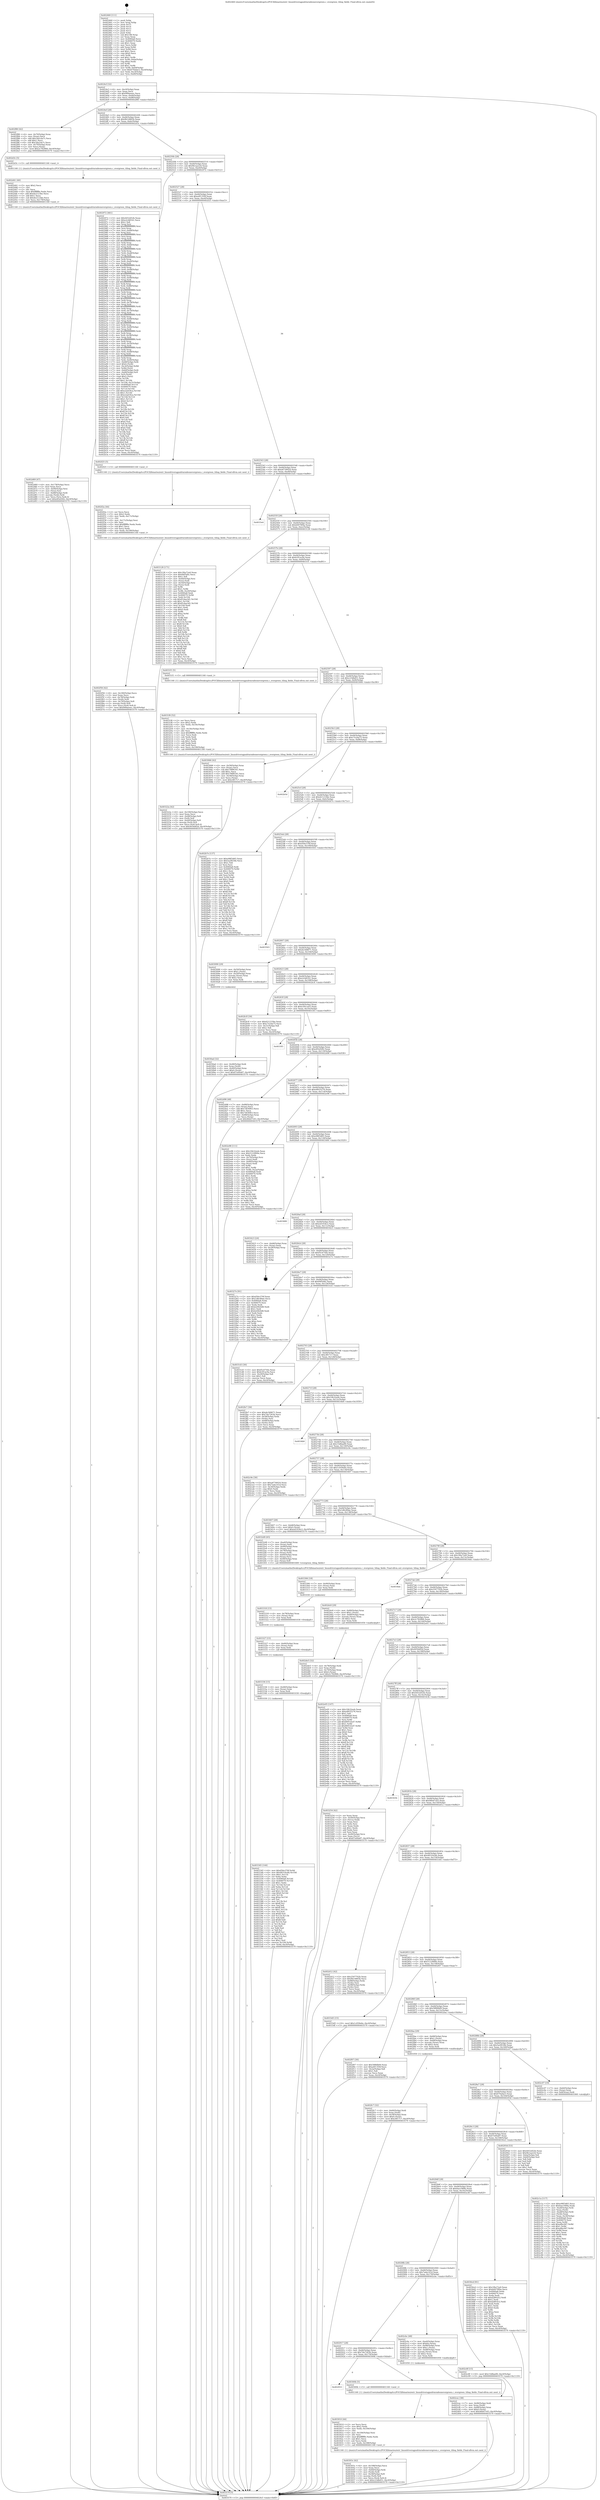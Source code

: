 digraph "0x402460" {
  label = "0x402460 (/mnt/c/Users/mathe/Desktop/tcc/POCII/binaries/extr_linuxdriversgpudrmradeonevergreen.c_evergreen_tiling_fields_Final-ollvm.out::main(0))"
  labelloc = "t"
  node[shape=record]

  Entry [label="",width=0.3,height=0.3,shape=circle,fillcolor=black,style=filled]
  "0x4024cf" [label="{
     0x4024cf [32]\l
     | [instrs]\l
     &nbsp;&nbsp;0x4024cf \<+6\>: mov -0xc0(%rbp),%eax\l
     &nbsp;&nbsp;0x4024d5 \<+2\>: mov %eax,%ecx\l
     &nbsp;&nbsp;0x4024d7 \<+6\>: sub $0x999aeeec,%ecx\l
     &nbsp;&nbsp;0x4024dd \<+6\>: mov %eax,-0xd4(%rbp)\l
     &nbsp;&nbsp;0x4024e3 \<+6\>: mov %ecx,-0xd8(%rbp)\l
     &nbsp;&nbsp;0x4024e9 \<+6\>: je 0000000000402f80 \<main+0xb20\>\l
  }"]
  "0x402f80" [label="{
     0x402f80 [42]\l
     | [instrs]\l
     &nbsp;&nbsp;0x402f80 \<+4\>: mov -0x70(%rbp),%rax\l
     &nbsp;&nbsp;0x402f84 \<+2\>: mov (%rax),%ecx\l
     &nbsp;&nbsp;0x402f86 \<+6\>: add $0x3da1da7c,%ecx\l
     &nbsp;&nbsp;0x402f8c \<+3\>: add $0x1,%ecx\l
     &nbsp;&nbsp;0x402f8f \<+6\>: sub $0x3da1da7c,%ecx\l
     &nbsp;&nbsp;0x402f95 \<+4\>: mov -0x70(%rbp),%rax\l
     &nbsp;&nbsp;0x402f99 \<+2\>: mov %ecx,(%rax)\l
     &nbsp;&nbsp;0x402f9b \<+10\>: movl $0x2c782866,-0xc0(%rbp)\l
     &nbsp;&nbsp;0x402fa5 \<+5\>: jmp 0000000000403579 \<main+0x1119\>\l
  }"]
  "0x4024ef" [label="{
     0x4024ef [28]\l
     | [instrs]\l
     &nbsp;&nbsp;0x4024ef \<+5\>: jmp 00000000004024f4 \<main+0x94\>\l
     &nbsp;&nbsp;0x4024f4 \<+6\>: mov -0xd4(%rbp),%eax\l
     &nbsp;&nbsp;0x4024fa \<+5\>: sub $0x9b14865b,%eax\l
     &nbsp;&nbsp;0x4024ff \<+6\>: mov %eax,-0xdc(%rbp)\l
     &nbsp;&nbsp;0x402505 \<+6\>: je 0000000000402d3c \<main+0x8dc\>\l
  }"]
  Exit [label="",width=0.3,height=0.3,shape=circle,fillcolor=black,style=filled,peripheries=2]
  "0x402d3c" [label="{
     0x402d3c [5]\l
     | [instrs]\l
     &nbsp;&nbsp;0x402d3c \<+5\>: call 0000000000401160 \<next_i\>\l
     | [calls]\l
     &nbsp;&nbsp;0x401160 \{1\} (/mnt/c/Users/mathe/Desktop/tcc/POCII/binaries/extr_linuxdriversgpudrmradeonevergreen.c_evergreen_tiling_fields_Final-ollvm.out::next_i)\l
  }"]
  "0x40250b" [label="{
     0x40250b [28]\l
     | [instrs]\l
     &nbsp;&nbsp;0x40250b \<+5\>: jmp 0000000000402510 \<main+0xb0\>\l
     &nbsp;&nbsp;0x402510 \<+6\>: mov -0xd4(%rbp),%eax\l
     &nbsp;&nbsp;0x402516 \<+5\>: sub $0x9b1aa224,%eax\l
     &nbsp;&nbsp;0x40251b \<+6\>: mov %eax,-0xe0(%rbp)\l
     &nbsp;&nbsp;0x402521 \<+6\>: je 0000000000402972 \<main+0x512\>\l
  }"]
  "0x403345" [label="{
     0x403345 [144]\l
     | [instrs]\l
     &nbsp;&nbsp;0x403345 \<+6\>: mov $0xd56e376f,%r9d\l
     &nbsp;&nbsp;0x40334b \<+6\>: mov $0x48316cbb,%r10d\l
     &nbsp;&nbsp;0x403351 \<+3\>: mov $0x1,%r11b\l
     &nbsp;&nbsp;0x403354 \<+2\>: xor %ebx,%ebx\l
     &nbsp;&nbsp;0x403356 \<+8\>: mov 0x4060a8,%r14d\l
     &nbsp;&nbsp;0x40335e \<+8\>: mov 0x406070,%r15d\l
     &nbsp;&nbsp;0x403366 \<+3\>: sub $0x1,%ebx\l
     &nbsp;&nbsp;0x403369 \<+3\>: mov %r14d,%r12d\l
     &nbsp;&nbsp;0x40336c \<+3\>: add %ebx,%r12d\l
     &nbsp;&nbsp;0x40336f \<+4\>: imul %r12d,%r14d\l
     &nbsp;&nbsp;0x403373 \<+4\>: and $0x1,%r14d\l
     &nbsp;&nbsp;0x403377 \<+4\>: cmp $0x0,%r14d\l
     &nbsp;&nbsp;0x40337b \<+4\>: sete %r13b\l
     &nbsp;&nbsp;0x40337f \<+4\>: cmp $0xa,%r15d\l
     &nbsp;&nbsp;0x403383 \<+3\>: setl %al\l
     &nbsp;&nbsp;0x403386 \<+3\>: mov %r13b,%cl\l
     &nbsp;&nbsp;0x403389 \<+3\>: xor $0xff,%cl\l
     &nbsp;&nbsp;0x40338c \<+2\>: mov %al,%dl\l
     &nbsp;&nbsp;0x40338e \<+3\>: xor $0xff,%dl\l
     &nbsp;&nbsp;0x403391 \<+4\>: xor $0x1,%r11b\l
     &nbsp;&nbsp;0x403395 \<+3\>: mov %cl,%sil\l
     &nbsp;&nbsp;0x403398 \<+4\>: and $0xff,%sil\l
     &nbsp;&nbsp;0x40339c \<+3\>: and %r11b,%r13b\l
     &nbsp;&nbsp;0x40339f \<+3\>: mov %dl,%dil\l
     &nbsp;&nbsp;0x4033a2 \<+4\>: and $0xff,%dil\l
     &nbsp;&nbsp;0x4033a6 \<+3\>: and %r11b,%al\l
     &nbsp;&nbsp;0x4033a9 \<+3\>: or %r13b,%sil\l
     &nbsp;&nbsp;0x4033ac \<+3\>: or %al,%dil\l
     &nbsp;&nbsp;0x4033af \<+3\>: xor %dil,%sil\l
     &nbsp;&nbsp;0x4033b2 \<+2\>: or %dl,%cl\l
     &nbsp;&nbsp;0x4033b4 \<+3\>: xor $0xff,%cl\l
     &nbsp;&nbsp;0x4033b7 \<+4\>: or $0x1,%r11b\l
     &nbsp;&nbsp;0x4033bb \<+3\>: and %r11b,%cl\l
     &nbsp;&nbsp;0x4033be \<+3\>: or %cl,%sil\l
     &nbsp;&nbsp;0x4033c1 \<+4\>: test $0x1,%sil\l
     &nbsp;&nbsp;0x4033c5 \<+4\>: cmovne %r10d,%r9d\l
     &nbsp;&nbsp;0x4033c9 \<+7\>: mov %r9d,-0xc0(%rbp)\l
     &nbsp;&nbsp;0x4033d0 \<+5\>: jmp 0000000000403579 \<main+0x1119\>\l
  }"]
  "0x402972" [label="{
     0x402972 [461]\l
     | [instrs]\l
     &nbsp;&nbsp;0x402972 \<+5\>: mov $0x4452d52b,%eax\l
     &nbsp;&nbsp;0x402977 \<+5\>: mov $0xe2cb81b1,%ecx\l
     &nbsp;&nbsp;0x40297c \<+2\>: mov $0x1,%dl\l
     &nbsp;&nbsp;0x40297e \<+3\>: mov %rsp,%rsi\l
     &nbsp;&nbsp;0x402981 \<+4\>: add $0xfffffffffffffff0,%rsi\l
     &nbsp;&nbsp;0x402985 \<+3\>: mov %rsi,%rsp\l
     &nbsp;&nbsp;0x402988 \<+7\>: mov %rsi,-0xb8(%rbp)\l
     &nbsp;&nbsp;0x40298f \<+3\>: mov %rsp,%rsi\l
     &nbsp;&nbsp;0x402992 \<+4\>: add $0xfffffffffffffff0,%rsi\l
     &nbsp;&nbsp;0x402996 \<+3\>: mov %rsi,%rsp\l
     &nbsp;&nbsp;0x402999 \<+3\>: mov %rsp,%rdi\l
     &nbsp;&nbsp;0x40299c \<+4\>: add $0xfffffffffffffff0,%rdi\l
     &nbsp;&nbsp;0x4029a0 \<+3\>: mov %rdi,%rsp\l
     &nbsp;&nbsp;0x4029a3 \<+7\>: mov %rdi,-0xb0(%rbp)\l
     &nbsp;&nbsp;0x4029aa \<+3\>: mov %rsp,%rdi\l
     &nbsp;&nbsp;0x4029ad \<+4\>: add $0xfffffffffffffff0,%rdi\l
     &nbsp;&nbsp;0x4029b1 \<+3\>: mov %rdi,%rsp\l
     &nbsp;&nbsp;0x4029b4 \<+7\>: mov %rdi,-0xa8(%rbp)\l
     &nbsp;&nbsp;0x4029bb \<+3\>: mov %rsp,%rdi\l
     &nbsp;&nbsp;0x4029be \<+4\>: add $0xfffffffffffffff0,%rdi\l
     &nbsp;&nbsp;0x4029c2 \<+3\>: mov %rdi,%rsp\l
     &nbsp;&nbsp;0x4029c5 \<+7\>: mov %rdi,-0xa0(%rbp)\l
     &nbsp;&nbsp;0x4029cc \<+3\>: mov %rsp,%rdi\l
     &nbsp;&nbsp;0x4029cf \<+4\>: add $0xfffffffffffffff0,%rdi\l
     &nbsp;&nbsp;0x4029d3 \<+3\>: mov %rdi,%rsp\l
     &nbsp;&nbsp;0x4029d6 \<+7\>: mov %rdi,-0x98(%rbp)\l
     &nbsp;&nbsp;0x4029dd \<+3\>: mov %rsp,%rdi\l
     &nbsp;&nbsp;0x4029e0 \<+4\>: add $0xfffffffffffffff0,%rdi\l
     &nbsp;&nbsp;0x4029e4 \<+3\>: mov %rdi,%rsp\l
     &nbsp;&nbsp;0x4029e7 \<+7\>: mov %rdi,-0x90(%rbp)\l
     &nbsp;&nbsp;0x4029ee \<+3\>: mov %rsp,%rdi\l
     &nbsp;&nbsp;0x4029f1 \<+4\>: add $0xfffffffffffffff0,%rdi\l
     &nbsp;&nbsp;0x4029f5 \<+3\>: mov %rdi,%rsp\l
     &nbsp;&nbsp;0x4029f8 \<+7\>: mov %rdi,-0x88(%rbp)\l
     &nbsp;&nbsp;0x4029ff \<+3\>: mov %rsp,%rdi\l
     &nbsp;&nbsp;0x402a02 \<+4\>: add $0xfffffffffffffff0,%rdi\l
     &nbsp;&nbsp;0x402a06 \<+3\>: mov %rdi,%rsp\l
     &nbsp;&nbsp;0x402a09 \<+4\>: mov %rdi,-0x80(%rbp)\l
     &nbsp;&nbsp;0x402a0d \<+3\>: mov %rsp,%rdi\l
     &nbsp;&nbsp;0x402a10 \<+4\>: add $0xfffffffffffffff0,%rdi\l
     &nbsp;&nbsp;0x402a14 \<+3\>: mov %rdi,%rsp\l
     &nbsp;&nbsp;0x402a17 \<+4\>: mov %rdi,-0x78(%rbp)\l
     &nbsp;&nbsp;0x402a1b \<+3\>: mov %rsp,%rdi\l
     &nbsp;&nbsp;0x402a1e \<+4\>: add $0xfffffffffffffff0,%rdi\l
     &nbsp;&nbsp;0x402a22 \<+3\>: mov %rdi,%rsp\l
     &nbsp;&nbsp;0x402a25 \<+4\>: mov %rdi,-0x70(%rbp)\l
     &nbsp;&nbsp;0x402a29 \<+3\>: mov %rsp,%rdi\l
     &nbsp;&nbsp;0x402a2c \<+4\>: add $0xfffffffffffffff0,%rdi\l
     &nbsp;&nbsp;0x402a30 \<+3\>: mov %rdi,%rsp\l
     &nbsp;&nbsp;0x402a33 \<+4\>: mov %rdi,-0x68(%rbp)\l
     &nbsp;&nbsp;0x402a37 \<+3\>: mov %rsp,%rdi\l
     &nbsp;&nbsp;0x402a3a \<+4\>: add $0xfffffffffffffff0,%rdi\l
     &nbsp;&nbsp;0x402a3e \<+3\>: mov %rdi,%rsp\l
     &nbsp;&nbsp;0x402a41 \<+4\>: mov %rdi,-0x60(%rbp)\l
     &nbsp;&nbsp;0x402a45 \<+3\>: mov %rsp,%rdi\l
     &nbsp;&nbsp;0x402a48 \<+4\>: add $0xfffffffffffffff0,%rdi\l
     &nbsp;&nbsp;0x402a4c \<+3\>: mov %rdi,%rsp\l
     &nbsp;&nbsp;0x402a4f \<+4\>: mov %rdi,-0x58(%rbp)\l
     &nbsp;&nbsp;0x402a53 \<+3\>: mov %rsp,%rdi\l
     &nbsp;&nbsp;0x402a56 \<+4\>: add $0xfffffffffffffff0,%rdi\l
     &nbsp;&nbsp;0x402a5a \<+3\>: mov %rdi,%rsp\l
     &nbsp;&nbsp;0x402a5d \<+4\>: mov %rdi,-0x50(%rbp)\l
     &nbsp;&nbsp;0x402a61 \<+3\>: mov %rsp,%rdi\l
     &nbsp;&nbsp;0x402a64 \<+4\>: add $0xfffffffffffffff0,%rdi\l
     &nbsp;&nbsp;0x402a68 \<+3\>: mov %rdi,%rsp\l
     &nbsp;&nbsp;0x402a6b \<+4\>: mov %rdi,-0x48(%rbp)\l
     &nbsp;&nbsp;0x402a6f \<+3\>: mov %rsp,%rdi\l
     &nbsp;&nbsp;0x402a72 \<+4\>: add $0xfffffffffffffff0,%rdi\l
     &nbsp;&nbsp;0x402a76 \<+3\>: mov %rdi,%rsp\l
     &nbsp;&nbsp;0x402a79 \<+4\>: mov %rdi,-0x40(%rbp)\l
     &nbsp;&nbsp;0x402a7d \<+7\>: mov -0xb8(%rbp),%rdi\l
     &nbsp;&nbsp;0x402a84 \<+6\>: movl $0x0,(%rdi)\l
     &nbsp;&nbsp;0x402a8a \<+7\>: mov -0xc4(%rbp),%r8d\l
     &nbsp;&nbsp;0x402a91 \<+3\>: mov %r8d,(%rsi)\l
     &nbsp;&nbsp;0x402a94 \<+7\>: mov -0xb0(%rbp),%rdi\l
     &nbsp;&nbsp;0x402a9b \<+7\>: mov -0xd0(%rbp),%r9\l
     &nbsp;&nbsp;0x402aa2 \<+3\>: mov %r9,(%rdi)\l
     &nbsp;&nbsp;0x402aa5 \<+3\>: cmpl $0x2,(%rsi)\l
     &nbsp;&nbsp;0x402aa8 \<+4\>: setne %r10b\l
     &nbsp;&nbsp;0x402aac \<+4\>: and $0x1,%r10b\l
     &nbsp;&nbsp;0x402ab0 \<+4\>: mov %r10b,-0x31(%rbp)\l
     &nbsp;&nbsp;0x402ab4 \<+8\>: mov 0x4060a8,%r11d\l
     &nbsp;&nbsp;0x402abc \<+7\>: mov 0x406070,%ebx\l
     &nbsp;&nbsp;0x402ac3 \<+3\>: mov %r11d,%r14d\l
     &nbsp;&nbsp;0x402ac6 \<+7\>: add $0xe2ad34ca,%r14d\l
     &nbsp;&nbsp;0x402acd \<+4\>: sub $0x1,%r14d\l
     &nbsp;&nbsp;0x402ad1 \<+7\>: sub $0xe2ad34ca,%r14d\l
     &nbsp;&nbsp;0x402ad8 \<+4\>: imul %r14d,%r11d\l
     &nbsp;&nbsp;0x402adc \<+4\>: and $0x1,%r11d\l
     &nbsp;&nbsp;0x402ae0 \<+4\>: cmp $0x0,%r11d\l
     &nbsp;&nbsp;0x402ae4 \<+4\>: sete %r10b\l
     &nbsp;&nbsp;0x402ae8 \<+3\>: cmp $0xa,%ebx\l
     &nbsp;&nbsp;0x402aeb \<+4\>: setl %r15b\l
     &nbsp;&nbsp;0x402aef \<+3\>: mov %r10b,%r12b\l
     &nbsp;&nbsp;0x402af2 \<+4\>: xor $0xff,%r12b\l
     &nbsp;&nbsp;0x402af6 \<+3\>: mov %r15b,%r13b\l
     &nbsp;&nbsp;0x402af9 \<+4\>: xor $0xff,%r13b\l
     &nbsp;&nbsp;0x402afd \<+3\>: xor $0x0,%dl\l
     &nbsp;&nbsp;0x402b00 \<+3\>: mov %r12b,%sil\l
     &nbsp;&nbsp;0x402b03 \<+4\>: and $0x0,%sil\l
     &nbsp;&nbsp;0x402b07 \<+3\>: and %dl,%r10b\l
     &nbsp;&nbsp;0x402b0a \<+3\>: mov %r13b,%dil\l
     &nbsp;&nbsp;0x402b0d \<+4\>: and $0x0,%dil\l
     &nbsp;&nbsp;0x402b11 \<+3\>: and %dl,%r15b\l
     &nbsp;&nbsp;0x402b14 \<+3\>: or %r10b,%sil\l
     &nbsp;&nbsp;0x402b17 \<+3\>: or %r15b,%dil\l
     &nbsp;&nbsp;0x402b1a \<+3\>: xor %dil,%sil\l
     &nbsp;&nbsp;0x402b1d \<+3\>: or %r13b,%r12b\l
     &nbsp;&nbsp;0x402b20 \<+4\>: xor $0xff,%r12b\l
     &nbsp;&nbsp;0x402b24 \<+3\>: or $0x0,%dl\l
     &nbsp;&nbsp;0x402b27 \<+3\>: and %dl,%r12b\l
     &nbsp;&nbsp;0x402b2a \<+3\>: or %r12b,%sil\l
     &nbsp;&nbsp;0x402b2d \<+4\>: test $0x1,%sil\l
     &nbsp;&nbsp;0x402b31 \<+3\>: cmovne %ecx,%eax\l
     &nbsp;&nbsp;0x402b34 \<+6\>: mov %eax,-0xc0(%rbp)\l
     &nbsp;&nbsp;0x402b3a \<+5\>: jmp 0000000000403579 \<main+0x1119\>\l
  }"]
  "0x402527" [label="{
     0x402527 [28]\l
     | [instrs]\l
     &nbsp;&nbsp;0x402527 \<+5\>: jmp 000000000040252c \<main+0xcc\>\l
     &nbsp;&nbsp;0x40252c \<+6\>: mov -0xd4(%rbp),%eax\l
     &nbsp;&nbsp;0x402532 \<+5\>: sub $0xa4f1350f,%eax\l
     &nbsp;&nbsp;0x402537 \<+6\>: mov %eax,-0xe4(%rbp)\l
     &nbsp;&nbsp;0x40253d \<+6\>: je 0000000000402f25 \<main+0xac5\>\l
  }"]
  "0x403336" [label="{
     0x403336 [15]\l
     | [instrs]\l
     &nbsp;&nbsp;0x403336 \<+4\>: mov -0x48(%rbp),%rax\l
     &nbsp;&nbsp;0x40333a \<+3\>: mov (%rax),%rax\l
     &nbsp;&nbsp;0x40333d \<+3\>: mov %rax,%rdi\l
     &nbsp;&nbsp;0x403340 \<+5\>: call 0000000000401030 \<free@plt\>\l
     | [calls]\l
     &nbsp;&nbsp;0x401030 \{1\} (unknown)\l
  }"]
  "0x402f25" [label="{
     0x402f25 [5]\l
     | [instrs]\l
     &nbsp;&nbsp;0x402f25 \<+5\>: call 0000000000401160 \<next_i\>\l
     | [calls]\l
     &nbsp;&nbsp;0x401160 \{1\} (/mnt/c/Users/mathe/Desktop/tcc/POCII/binaries/extr_linuxdriversgpudrmradeonevergreen.c_evergreen_tiling_fields_Final-ollvm.out::next_i)\l
  }"]
  "0x402543" [label="{
     0x402543 [28]\l
     | [instrs]\l
     &nbsp;&nbsp;0x402543 \<+5\>: jmp 0000000000402548 \<main+0xe8\>\l
     &nbsp;&nbsp;0x402548 \<+6\>: mov -0xd4(%rbp),%eax\l
     &nbsp;&nbsp;0x40254e \<+5\>: sub $0xa6736024,%eax\l
     &nbsp;&nbsp;0x402553 \<+6\>: mov %eax,-0xe8(%rbp)\l
     &nbsp;&nbsp;0x402559 \<+6\>: je 00000000004033e4 \<main+0xf84\>\l
  }"]
  "0x403327" [label="{
     0x403327 [15]\l
     | [instrs]\l
     &nbsp;&nbsp;0x403327 \<+4\>: mov -0x60(%rbp),%rax\l
     &nbsp;&nbsp;0x40332b \<+3\>: mov (%rax),%rax\l
     &nbsp;&nbsp;0x40332e \<+3\>: mov %rax,%rdi\l
     &nbsp;&nbsp;0x403331 \<+5\>: call 0000000000401030 \<free@plt\>\l
     | [calls]\l
     &nbsp;&nbsp;0x401030 \{1\} (unknown)\l
  }"]
  "0x4033e4" [label="{
     0x4033e4\l
  }", style=dashed]
  "0x40255f" [label="{
     0x40255f [28]\l
     | [instrs]\l
     &nbsp;&nbsp;0x40255f \<+5\>: jmp 0000000000402564 \<main+0x104\>\l
     &nbsp;&nbsp;0x402564 \<+6\>: mov -0xd4(%rbp),%eax\l
     &nbsp;&nbsp;0x40256a \<+5\>: sub $0xb0078f4a,%eax\l
     &nbsp;&nbsp;0x40256f \<+6\>: mov %eax,-0xec(%rbp)\l
     &nbsp;&nbsp;0x402575 \<+6\>: je 0000000000403128 \<main+0xcc8\>\l
  }"]
  "0x403318" [label="{
     0x403318 [15]\l
     | [instrs]\l
     &nbsp;&nbsp;0x403318 \<+4\>: mov -0x78(%rbp),%rax\l
     &nbsp;&nbsp;0x40331c \<+3\>: mov (%rax),%rax\l
     &nbsp;&nbsp;0x40331f \<+3\>: mov %rax,%rdi\l
     &nbsp;&nbsp;0x403322 \<+5\>: call 0000000000401030 \<free@plt\>\l
     | [calls]\l
     &nbsp;&nbsp;0x401030 \{1\} (unknown)\l
  }"]
  "0x403128" [label="{
     0x403128 [171]\l
     | [instrs]\l
     &nbsp;&nbsp;0x403128 \<+5\>: mov $0x1f6a72a9,%eax\l
     &nbsp;&nbsp;0x40312d \<+5\>: mov $0x84f5d4c,%ecx\l
     &nbsp;&nbsp;0x403132 \<+2\>: mov $0x1,%dl\l
     &nbsp;&nbsp;0x403134 \<+4\>: mov -0x40(%rbp),%rsi\l
     &nbsp;&nbsp;0x403138 \<+2\>: mov (%rsi),%edi\l
     &nbsp;&nbsp;0x40313a \<+4\>: mov -0x50(%rbp),%rsi\l
     &nbsp;&nbsp;0x40313e \<+2\>: cmp (%rsi),%edi\l
     &nbsp;&nbsp;0x403140 \<+4\>: setl %r8b\l
     &nbsp;&nbsp;0x403144 \<+4\>: and $0x1,%r8b\l
     &nbsp;&nbsp;0x403148 \<+4\>: mov %r8b,-0x29(%rbp)\l
     &nbsp;&nbsp;0x40314c \<+7\>: mov 0x4060a8,%edi\l
     &nbsp;&nbsp;0x403153 \<+8\>: mov 0x406070,%r9d\l
     &nbsp;&nbsp;0x40315b \<+3\>: mov %edi,%r10d\l
     &nbsp;&nbsp;0x40315e \<+7\>: sub $0x81daa3d1,%r10d\l
     &nbsp;&nbsp;0x403165 \<+4\>: sub $0x1,%r10d\l
     &nbsp;&nbsp;0x403169 \<+7\>: add $0x81daa3d1,%r10d\l
     &nbsp;&nbsp;0x403170 \<+4\>: imul %r10d,%edi\l
     &nbsp;&nbsp;0x403174 \<+3\>: and $0x1,%edi\l
     &nbsp;&nbsp;0x403177 \<+3\>: cmp $0x0,%edi\l
     &nbsp;&nbsp;0x40317a \<+4\>: sete %r8b\l
     &nbsp;&nbsp;0x40317e \<+4\>: cmp $0xa,%r9d\l
     &nbsp;&nbsp;0x403182 \<+4\>: setl %r11b\l
     &nbsp;&nbsp;0x403186 \<+3\>: mov %r8b,%bl\l
     &nbsp;&nbsp;0x403189 \<+3\>: xor $0xff,%bl\l
     &nbsp;&nbsp;0x40318c \<+3\>: mov %r11b,%r14b\l
     &nbsp;&nbsp;0x40318f \<+4\>: xor $0xff,%r14b\l
     &nbsp;&nbsp;0x403193 \<+3\>: xor $0x0,%dl\l
     &nbsp;&nbsp;0x403196 \<+3\>: mov %bl,%r15b\l
     &nbsp;&nbsp;0x403199 \<+4\>: and $0x0,%r15b\l
     &nbsp;&nbsp;0x40319d \<+3\>: and %dl,%r8b\l
     &nbsp;&nbsp;0x4031a0 \<+3\>: mov %r14b,%r12b\l
     &nbsp;&nbsp;0x4031a3 \<+4\>: and $0x0,%r12b\l
     &nbsp;&nbsp;0x4031a7 \<+3\>: and %dl,%r11b\l
     &nbsp;&nbsp;0x4031aa \<+3\>: or %r8b,%r15b\l
     &nbsp;&nbsp;0x4031ad \<+3\>: or %r11b,%r12b\l
     &nbsp;&nbsp;0x4031b0 \<+3\>: xor %r12b,%r15b\l
     &nbsp;&nbsp;0x4031b3 \<+3\>: or %r14b,%bl\l
     &nbsp;&nbsp;0x4031b6 \<+3\>: xor $0xff,%bl\l
     &nbsp;&nbsp;0x4031b9 \<+3\>: or $0x0,%dl\l
     &nbsp;&nbsp;0x4031bc \<+2\>: and %dl,%bl\l
     &nbsp;&nbsp;0x4031be \<+3\>: or %bl,%r15b\l
     &nbsp;&nbsp;0x4031c1 \<+4\>: test $0x1,%r15b\l
     &nbsp;&nbsp;0x4031c5 \<+3\>: cmovne %ecx,%eax\l
     &nbsp;&nbsp;0x4031c8 \<+6\>: mov %eax,-0xc0(%rbp)\l
     &nbsp;&nbsp;0x4031ce \<+5\>: jmp 0000000000403579 \<main+0x1119\>\l
  }"]
  "0x40257b" [label="{
     0x40257b [28]\l
     | [instrs]\l
     &nbsp;&nbsp;0x40257b \<+5\>: jmp 0000000000402580 \<main+0x120\>\l
     &nbsp;&nbsp;0x402580 \<+6\>: mov -0xd4(%rbp),%eax\l
     &nbsp;&nbsp;0x402586 \<+5\>: sub $0xb3f1ac9a,%eax\l
     &nbsp;&nbsp;0x40258b \<+6\>: mov %eax,-0xf0(%rbp)\l
     &nbsp;&nbsp;0x402591 \<+6\>: je 00000000004031f1 \<main+0xd91\>\l
  }"]
  "0x403306" [label="{
     0x403306 [18]\l
     | [instrs]\l
     &nbsp;&nbsp;0x403306 \<+7\>: mov -0x90(%rbp),%rax\l
     &nbsp;&nbsp;0x40330d \<+3\>: mov (%rax),%rax\l
     &nbsp;&nbsp;0x403310 \<+3\>: mov %rax,%rdi\l
     &nbsp;&nbsp;0x403313 \<+5\>: call 0000000000401030 \<free@plt\>\l
     | [calls]\l
     &nbsp;&nbsp;0x401030 \{1\} (unknown)\l
  }"]
  "0x4031f1" [label="{
     0x4031f1 [5]\l
     | [instrs]\l
     &nbsp;&nbsp;0x4031f1 \<+5\>: call 0000000000401160 \<next_i\>\l
     | [calls]\l
     &nbsp;&nbsp;0x401160 \{1\} (/mnt/c/Users/mathe/Desktop/tcc/POCII/binaries/extr_linuxdriversgpudrmradeonevergreen.c_evergreen_tiling_fields_Final-ollvm.out::next_i)\l
  }"]
  "0x402597" [label="{
     0x402597 [28]\l
     | [instrs]\l
     &nbsp;&nbsp;0x402597 \<+5\>: jmp 000000000040259c \<main+0x13c\>\l
     &nbsp;&nbsp;0x40259c \<+6\>: mov -0xd4(%rbp),%eax\l
     &nbsp;&nbsp;0x4025a2 \<+5\>: sub $0xc23dbd51,%eax\l
     &nbsp;&nbsp;0x4025a7 \<+6\>: mov %eax,-0xf4(%rbp)\l
     &nbsp;&nbsp;0x4025ad \<+6\>: je 0000000000403066 \<main+0xc06\>\l
  }"]
  "0x40322a" [label="{
     0x40322a [42]\l
     | [instrs]\l
     &nbsp;&nbsp;0x40322a \<+6\>: mov -0x190(%rbp),%ecx\l
     &nbsp;&nbsp;0x403230 \<+3\>: imul %eax,%ecx\l
     &nbsp;&nbsp;0x403233 \<+4\>: mov -0x48(%rbp),%r8\l
     &nbsp;&nbsp;0x403237 \<+3\>: mov (%r8),%r8\l
     &nbsp;&nbsp;0x40323a \<+4\>: mov -0x40(%rbp),%r9\l
     &nbsp;&nbsp;0x40323e \<+3\>: movslq (%r9),%r9\l
     &nbsp;&nbsp;0x403241 \<+4\>: mov %ecx,(%r8,%r9,4)\l
     &nbsp;&nbsp;0x403245 \<+10\>: movl $0x4056df2d,-0xc0(%rbp)\l
     &nbsp;&nbsp;0x40324f \<+5\>: jmp 0000000000403579 \<main+0x1119\>\l
  }"]
  "0x403066" [label="{
     0x403066 [42]\l
     | [instrs]\l
     &nbsp;&nbsp;0x403066 \<+4\>: mov -0x58(%rbp),%rax\l
     &nbsp;&nbsp;0x40306a \<+2\>: mov (%rax),%ecx\l
     &nbsp;&nbsp;0x40306c \<+6\>: sub $0x798f6341,%ecx\l
     &nbsp;&nbsp;0x403072 \<+3\>: add $0x1,%ecx\l
     &nbsp;&nbsp;0x403075 \<+6\>: add $0x798f6341,%ecx\l
     &nbsp;&nbsp;0x40307b \<+4\>: mov -0x58(%rbp),%rax\l
     &nbsp;&nbsp;0x40307f \<+2\>: mov %ecx,(%rax)\l
     &nbsp;&nbsp;0x403081 \<+10\>: movl $0xc8f17c7,-0xc0(%rbp)\l
     &nbsp;&nbsp;0x40308b \<+5\>: jmp 0000000000403579 \<main+0x1119\>\l
  }"]
  "0x4025b3" [label="{
     0x4025b3 [28]\l
     | [instrs]\l
     &nbsp;&nbsp;0x4025b3 \<+5\>: jmp 00000000004025b8 \<main+0x158\>\l
     &nbsp;&nbsp;0x4025b8 \<+6\>: mov -0xd4(%rbp),%eax\l
     &nbsp;&nbsp;0x4025be \<+5\>: sub $0xc7e2da75,%eax\l
     &nbsp;&nbsp;0x4025c3 \<+6\>: mov %eax,-0xf8(%rbp)\l
     &nbsp;&nbsp;0x4025c9 \<+6\>: je 0000000000402b5d \<main+0x6fd\>\l
  }"]
  "0x4031f6" [label="{
     0x4031f6 [52]\l
     | [instrs]\l
     &nbsp;&nbsp;0x4031f6 \<+2\>: xor %ecx,%ecx\l
     &nbsp;&nbsp;0x4031f8 \<+5\>: mov $0x2,%edx\l
     &nbsp;&nbsp;0x4031fd \<+6\>: mov %edx,-0x18c(%rbp)\l
     &nbsp;&nbsp;0x403203 \<+1\>: cltd\l
     &nbsp;&nbsp;0x403204 \<+6\>: mov -0x18c(%rbp),%esi\l
     &nbsp;&nbsp;0x40320a \<+2\>: idiv %esi\l
     &nbsp;&nbsp;0x40320c \<+6\>: imul $0xfffffffe,%edx,%edx\l
     &nbsp;&nbsp;0x403212 \<+2\>: mov %ecx,%edi\l
     &nbsp;&nbsp;0x403214 \<+2\>: sub %edx,%edi\l
     &nbsp;&nbsp;0x403216 \<+2\>: mov %ecx,%edx\l
     &nbsp;&nbsp;0x403218 \<+3\>: sub $0x1,%edx\l
     &nbsp;&nbsp;0x40321b \<+2\>: add %edx,%edi\l
     &nbsp;&nbsp;0x40321d \<+2\>: sub %edi,%ecx\l
     &nbsp;&nbsp;0x40321f \<+6\>: mov %ecx,-0x190(%rbp)\l
     &nbsp;&nbsp;0x403225 \<+5\>: call 0000000000401160 \<next_i\>\l
     | [calls]\l
     &nbsp;&nbsp;0x401160 \{1\} (/mnt/c/Users/mathe/Desktop/tcc/POCII/binaries/extr_linuxdriversgpudrmradeonevergreen.c_evergreen_tiling_fields_Final-ollvm.out::next_i)\l
  }"]
  "0x402b5d" [label="{
     0x402b5d\l
  }", style=dashed]
  "0x4025cf" [label="{
     0x4025cf [28]\l
     | [instrs]\l
     &nbsp;&nbsp;0x4025cf \<+5\>: jmp 00000000004025d4 \<main+0x174\>\l
     &nbsp;&nbsp;0x4025d4 \<+6\>: mov -0xd4(%rbp),%eax\l
     &nbsp;&nbsp;0x4025da \<+5\>: sub $0xd21233be,%eax\l
     &nbsp;&nbsp;0x4025df \<+6\>: mov %eax,-0xfc(%rbp)\l
     &nbsp;&nbsp;0x4025e5 \<+6\>: je 0000000000402b7e \<main+0x71e\>\l
  }"]
  "0x4030ad" [label="{
     0x4030ad [32]\l
     | [instrs]\l
     &nbsp;&nbsp;0x4030ad \<+4\>: mov -0x48(%rbp),%rdi\l
     &nbsp;&nbsp;0x4030b1 \<+3\>: mov %rax,(%rdi)\l
     &nbsp;&nbsp;0x4030b4 \<+4\>: mov -0x40(%rbp),%rax\l
     &nbsp;&nbsp;0x4030b8 \<+6\>: movl $0x0,(%rax)\l
     &nbsp;&nbsp;0x4030be \<+10\>: movl $0x67e00a87,-0xc0(%rbp)\l
     &nbsp;&nbsp;0x4030c8 \<+5\>: jmp 0000000000403579 \<main+0x1119\>\l
  }"]
  "0x402b7e" [label="{
     0x402b7e [137]\l
     | [instrs]\l
     &nbsp;&nbsp;0x402b7e \<+5\>: mov $0xe98f3d65,%eax\l
     &nbsp;&nbsp;0x402b83 \<+5\>: mov $0x5a2f034b,%ecx\l
     &nbsp;&nbsp;0x402b88 \<+2\>: mov $0x1,%dl\l
     &nbsp;&nbsp;0x402b8a \<+2\>: xor %esi,%esi\l
     &nbsp;&nbsp;0x402b8c \<+7\>: mov 0x4060a8,%edi\l
     &nbsp;&nbsp;0x402b93 \<+8\>: mov 0x406070,%r8d\l
     &nbsp;&nbsp;0x402b9b \<+3\>: sub $0x1,%esi\l
     &nbsp;&nbsp;0x402b9e \<+3\>: mov %edi,%r9d\l
     &nbsp;&nbsp;0x402ba1 \<+3\>: add %esi,%r9d\l
     &nbsp;&nbsp;0x402ba4 \<+4\>: imul %r9d,%edi\l
     &nbsp;&nbsp;0x402ba8 \<+3\>: and $0x1,%edi\l
     &nbsp;&nbsp;0x402bab \<+3\>: cmp $0x0,%edi\l
     &nbsp;&nbsp;0x402bae \<+4\>: sete %r10b\l
     &nbsp;&nbsp;0x402bb2 \<+4\>: cmp $0xa,%r8d\l
     &nbsp;&nbsp;0x402bb6 \<+4\>: setl %r11b\l
     &nbsp;&nbsp;0x402bba \<+3\>: mov %r10b,%bl\l
     &nbsp;&nbsp;0x402bbd \<+3\>: xor $0xff,%bl\l
     &nbsp;&nbsp;0x402bc0 \<+3\>: mov %r11b,%r14b\l
     &nbsp;&nbsp;0x402bc3 \<+4\>: xor $0xff,%r14b\l
     &nbsp;&nbsp;0x402bc7 \<+3\>: xor $0x1,%dl\l
     &nbsp;&nbsp;0x402bca \<+3\>: mov %bl,%r15b\l
     &nbsp;&nbsp;0x402bcd \<+4\>: and $0xff,%r15b\l
     &nbsp;&nbsp;0x402bd1 \<+3\>: and %dl,%r10b\l
     &nbsp;&nbsp;0x402bd4 \<+3\>: mov %r14b,%r12b\l
     &nbsp;&nbsp;0x402bd7 \<+4\>: and $0xff,%r12b\l
     &nbsp;&nbsp;0x402bdb \<+3\>: and %dl,%r11b\l
     &nbsp;&nbsp;0x402bde \<+3\>: or %r10b,%r15b\l
     &nbsp;&nbsp;0x402be1 \<+3\>: or %r11b,%r12b\l
     &nbsp;&nbsp;0x402be4 \<+3\>: xor %r12b,%r15b\l
     &nbsp;&nbsp;0x402be7 \<+3\>: or %r14b,%bl\l
     &nbsp;&nbsp;0x402bea \<+3\>: xor $0xff,%bl\l
     &nbsp;&nbsp;0x402bed \<+3\>: or $0x1,%dl\l
     &nbsp;&nbsp;0x402bf0 \<+2\>: and %dl,%bl\l
     &nbsp;&nbsp;0x402bf2 \<+3\>: or %bl,%r15b\l
     &nbsp;&nbsp;0x402bf5 \<+4\>: test $0x1,%r15b\l
     &nbsp;&nbsp;0x402bf9 \<+3\>: cmovne %ecx,%eax\l
     &nbsp;&nbsp;0x402bfc \<+6\>: mov %eax,-0xc0(%rbp)\l
     &nbsp;&nbsp;0x402c02 \<+5\>: jmp 0000000000403579 \<main+0x1119\>\l
  }"]
  "0x4025eb" [label="{
     0x4025eb [28]\l
     | [instrs]\l
     &nbsp;&nbsp;0x4025eb \<+5\>: jmp 00000000004025f0 \<main+0x190\>\l
     &nbsp;&nbsp;0x4025f0 \<+6\>: mov -0xd4(%rbp),%eax\l
     &nbsp;&nbsp;0x4025f6 \<+5\>: sub $0xd56e376f,%eax\l
     &nbsp;&nbsp;0x4025fb \<+6\>: mov %eax,-0x100(%rbp)\l
     &nbsp;&nbsp;0x402601 \<+6\>: je 0000000000403503 \<main+0x10a3\>\l
  }"]
  "0x40303c" [label="{
     0x40303c [42]\l
     | [instrs]\l
     &nbsp;&nbsp;0x40303c \<+6\>: mov -0x188(%rbp),%ecx\l
     &nbsp;&nbsp;0x403042 \<+3\>: imul %eax,%ecx\l
     &nbsp;&nbsp;0x403045 \<+4\>: mov -0x60(%rbp),%rdi\l
     &nbsp;&nbsp;0x403049 \<+3\>: mov (%rdi),%rdi\l
     &nbsp;&nbsp;0x40304c \<+4\>: mov -0x58(%rbp),%r8\l
     &nbsp;&nbsp;0x403050 \<+3\>: movslq (%r8),%r8\l
     &nbsp;&nbsp;0x403053 \<+4\>: mov %ecx,(%rdi,%r8,4)\l
     &nbsp;&nbsp;0x403057 \<+10\>: movl $0xc23dbd51,-0xc0(%rbp)\l
     &nbsp;&nbsp;0x403061 \<+5\>: jmp 0000000000403579 \<main+0x1119\>\l
  }"]
  "0x403503" [label="{
     0x403503\l
  }", style=dashed]
  "0x402607" [label="{
     0x402607 [28]\l
     | [instrs]\l
     &nbsp;&nbsp;0x402607 \<+5\>: jmp 000000000040260c \<main+0x1ac\>\l
     &nbsp;&nbsp;0x40260c \<+6\>: mov -0xd4(%rbp),%eax\l
     &nbsp;&nbsp;0x402612 \<+5\>: sub $0xde348671,%eax\l
     &nbsp;&nbsp;0x402617 \<+6\>: mov %eax,-0x104(%rbp)\l
     &nbsp;&nbsp;0x40261d \<+6\>: je 0000000000403090 \<main+0xc30\>\l
  }"]
  "0x403010" [label="{
     0x403010 [44]\l
     | [instrs]\l
     &nbsp;&nbsp;0x403010 \<+2\>: xor %ecx,%ecx\l
     &nbsp;&nbsp;0x403012 \<+5\>: mov $0x2,%edx\l
     &nbsp;&nbsp;0x403017 \<+6\>: mov %edx,-0x184(%rbp)\l
     &nbsp;&nbsp;0x40301d \<+1\>: cltd\l
     &nbsp;&nbsp;0x40301e \<+6\>: mov -0x184(%rbp),%esi\l
     &nbsp;&nbsp;0x403024 \<+2\>: idiv %esi\l
     &nbsp;&nbsp;0x403026 \<+6\>: imul $0xfffffffe,%edx,%edx\l
     &nbsp;&nbsp;0x40302c \<+3\>: sub $0x1,%ecx\l
     &nbsp;&nbsp;0x40302f \<+2\>: sub %ecx,%edx\l
     &nbsp;&nbsp;0x403031 \<+6\>: mov %edx,-0x188(%rbp)\l
     &nbsp;&nbsp;0x403037 \<+5\>: call 0000000000401160 \<next_i\>\l
     | [calls]\l
     &nbsp;&nbsp;0x401160 \{1\} (/mnt/c/Users/mathe/Desktop/tcc/POCII/binaries/extr_linuxdriversgpudrmradeonevergreen.c_evergreen_tiling_fields_Final-ollvm.out::next_i)\l
  }"]
  "0x403090" [label="{
     0x403090 [29]\l
     | [instrs]\l
     &nbsp;&nbsp;0x403090 \<+4\>: mov -0x50(%rbp),%rax\l
     &nbsp;&nbsp;0x403094 \<+6\>: movl $0x1,(%rax)\l
     &nbsp;&nbsp;0x40309a \<+4\>: mov -0x50(%rbp),%rax\l
     &nbsp;&nbsp;0x40309e \<+3\>: movslq (%rax),%rax\l
     &nbsp;&nbsp;0x4030a1 \<+4\>: shl $0x2,%rax\l
     &nbsp;&nbsp;0x4030a5 \<+3\>: mov %rax,%rdi\l
     &nbsp;&nbsp;0x4030a8 \<+5\>: call 0000000000401050 \<malloc@plt\>\l
     | [calls]\l
     &nbsp;&nbsp;0x401050 \{1\} (unknown)\l
  }"]
  "0x402623" [label="{
     0x402623 [28]\l
     | [instrs]\l
     &nbsp;&nbsp;0x402623 \<+5\>: jmp 0000000000402628 \<main+0x1c8\>\l
     &nbsp;&nbsp;0x402628 \<+6\>: mov -0xd4(%rbp),%eax\l
     &nbsp;&nbsp;0x40262e \<+5\>: sub $0xe2cb81b1,%eax\l
     &nbsp;&nbsp;0x402633 \<+6\>: mov %eax,-0x108(%rbp)\l
     &nbsp;&nbsp;0x402639 \<+6\>: je 0000000000402b3f \<main+0x6df\>\l
  }"]
  "0x402933" [label="{
     0x402933\l
  }", style=dashed]
  "0x402b3f" [label="{
     0x402b3f [30]\l
     | [instrs]\l
     &nbsp;&nbsp;0x402b3f \<+5\>: mov $0xd21233be,%eax\l
     &nbsp;&nbsp;0x402b44 \<+5\>: mov $0xc7e2da75,%ecx\l
     &nbsp;&nbsp;0x402b49 \<+3\>: mov -0x31(%rbp),%dl\l
     &nbsp;&nbsp;0x402b4c \<+3\>: test $0x1,%dl\l
     &nbsp;&nbsp;0x402b4f \<+3\>: cmovne %ecx,%eax\l
     &nbsp;&nbsp;0x402b52 \<+6\>: mov %eax,-0xc0(%rbp)\l
     &nbsp;&nbsp;0x402b58 \<+5\>: jmp 0000000000403579 \<main+0x1119\>\l
  }"]
  "0x40263f" [label="{
     0x40263f [28]\l
     | [instrs]\l
     &nbsp;&nbsp;0x40263f \<+5\>: jmp 0000000000402644 \<main+0x1e4\>\l
     &nbsp;&nbsp;0x402644 \<+6\>: mov -0xd4(%rbp),%eax\l
     &nbsp;&nbsp;0x40264a \<+5\>: sub $0xe391cee5,%eax\l
     &nbsp;&nbsp;0x40264f \<+6\>: mov %eax,-0x10c(%rbp)\l
     &nbsp;&nbsp;0x402655 \<+6\>: je 00000000004033f3 \<main+0xf93\>\l
  }"]
  "0x40300b" [label="{
     0x40300b [5]\l
     | [instrs]\l
     &nbsp;&nbsp;0x40300b \<+5\>: call 0000000000401160 \<next_i\>\l
     | [calls]\l
     &nbsp;&nbsp;0x401160 \{1\} (/mnt/c/Users/mathe/Desktop/tcc/POCII/binaries/extr_linuxdriversgpudrmradeonevergreen.c_evergreen_tiling_fields_Final-ollvm.out::next_i)\l
  }"]
  "0x4033f3" [label="{
     0x4033f3\l
  }", style=dashed]
  "0x40265b" [label="{
     0x40265b [28]\l
     | [instrs]\l
     &nbsp;&nbsp;0x40265b \<+5\>: jmp 0000000000402660 \<main+0x200\>\l
     &nbsp;&nbsp;0x402660 \<+6\>: mov -0xd4(%rbp),%eax\l
     &nbsp;&nbsp;0x402666 \<+5\>: sub $0xe85ef282,%eax\l
     &nbsp;&nbsp;0x40266b \<+6\>: mov %eax,-0x110(%rbp)\l
     &nbsp;&nbsp;0x402671 \<+6\>: je 0000000000402d98 \<main+0x938\>\l
  }"]
  "0x402fc7" [label="{
     0x402fc7 [32]\l
     | [instrs]\l
     &nbsp;&nbsp;0x402fc7 \<+4\>: mov -0x60(%rbp),%rdi\l
     &nbsp;&nbsp;0x402fcb \<+3\>: mov %rax,(%rdi)\l
     &nbsp;&nbsp;0x402fce \<+4\>: mov -0x58(%rbp),%rax\l
     &nbsp;&nbsp;0x402fd2 \<+6\>: movl $0x0,(%rax)\l
     &nbsp;&nbsp;0x402fd8 \<+10\>: movl $0xc8f17c7,-0xc0(%rbp)\l
     &nbsp;&nbsp;0x402fe2 \<+5\>: jmp 0000000000403579 \<main+0x1119\>\l
  }"]
  "0x402d98" [label="{
     0x402d98 [48]\l
     | [instrs]\l
     &nbsp;&nbsp;0x402d98 \<+7\>: mov -0x88(%rbp),%rax\l
     &nbsp;&nbsp;0x402d9f \<+2\>: mov (%rax),%ecx\l
     &nbsp;&nbsp;0x402da1 \<+6\>: add $0x7df36f63,%ecx\l
     &nbsp;&nbsp;0x402da7 \<+3\>: add $0x1,%ecx\l
     &nbsp;&nbsp;0x402daa \<+6\>: sub $0x7df36f63,%ecx\l
     &nbsp;&nbsp;0x402db0 \<+7\>: mov -0x88(%rbp),%rax\l
     &nbsp;&nbsp;0x402db7 \<+2\>: mov %ecx,(%rax)\l
     &nbsp;&nbsp;0x402db9 \<+10\>: movl $0x46b47c63,-0xc0(%rbp)\l
     &nbsp;&nbsp;0x402dc3 \<+5\>: jmp 0000000000403579 \<main+0x1119\>\l
  }"]
  "0x402677" [label="{
     0x402677 [28]\l
     | [instrs]\l
     &nbsp;&nbsp;0x402677 \<+5\>: jmp 000000000040267c \<main+0x21c\>\l
     &nbsp;&nbsp;0x40267c \<+6\>: mov -0xd4(%rbp),%eax\l
     &nbsp;&nbsp;0x402682 \<+5\>: sub $0xe8935276,%eax\l
     &nbsp;&nbsp;0x402687 \<+6\>: mov %eax,-0x114(%rbp)\l
     &nbsp;&nbsp;0x40268d \<+6\>: je 0000000000402e98 \<main+0xa38\>\l
  }"]
  "0x402f56" [label="{
     0x402f56 [42]\l
     | [instrs]\l
     &nbsp;&nbsp;0x402f56 \<+6\>: mov -0x180(%rbp),%ecx\l
     &nbsp;&nbsp;0x402f5c \<+3\>: imul %eax,%ecx\l
     &nbsp;&nbsp;0x402f5f \<+4\>: mov -0x78(%rbp),%rdi\l
     &nbsp;&nbsp;0x402f63 \<+3\>: mov (%rdi),%rdi\l
     &nbsp;&nbsp;0x402f66 \<+4\>: mov -0x70(%rbp),%r8\l
     &nbsp;&nbsp;0x402f6a \<+3\>: movslq (%r8),%r8\l
     &nbsp;&nbsp;0x402f6d \<+4\>: mov %ecx,(%rdi,%r8,4)\l
     &nbsp;&nbsp;0x402f71 \<+10\>: movl $0x999aeeec,-0xc0(%rbp)\l
     &nbsp;&nbsp;0x402f7b \<+5\>: jmp 0000000000403579 \<main+0x1119\>\l
  }"]
  "0x402e98" [label="{
     0x402e98 [111]\l
     | [instrs]\l
     &nbsp;&nbsp;0x402e98 \<+5\>: mov $0x10b32eeb,%eax\l
     &nbsp;&nbsp;0x402e9d \<+5\>: mov $0x5122899e,%ecx\l
     &nbsp;&nbsp;0x402ea2 \<+2\>: xor %edx,%edx\l
     &nbsp;&nbsp;0x402ea4 \<+4\>: mov -0x70(%rbp),%rsi\l
     &nbsp;&nbsp;0x402ea8 \<+2\>: mov (%rsi),%edi\l
     &nbsp;&nbsp;0x402eaa \<+4\>: mov -0x80(%rbp),%rsi\l
     &nbsp;&nbsp;0x402eae \<+2\>: cmp (%rsi),%edi\l
     &nbsp;&nbsp;0x402eb0 \<+4\>: setl %r8b\l
     &nbsp;&nbsp;0x402eb4 \<+4\>: and $0x1,%r8b\l
     &nbsp;&nbsp;0x402eb8 \<+4\>: mov %r8b,-0x2a(%rbp)\l
     &nbsp;&nbsp;0x402ebc \<+7\>: mov 0x4060a8,%edi\l
     &nbsp;&nbsp;0x402ec3 \<+8\>: mov 0x406070,%r9d\l
     &nbsp;&nbsp;0x402ecb \<+3\>: sub $0x1,%edx\l
     &nbsp;&nbsp;0x402ece \<+3\>: mov %edi,%r10d\l
     &nbsp;&nbsp;0x402ed1 \<+3\>: add %edx,%r10d\l
     &nbsp;&nbsp;0x402ed4 \<+4\>: imul %r10d,%edi\l
     &nbsp;&nbsp;0x402ed8 \<+3\>: and $0x1,%edi\l
     &nbsp;&nbsp;0x402edb \<+3\>: cmp $0x0,%edi\l
     &nbsp;&nbsp;0x402ede \<+4\>: sete %r8b\l
     &nbsp;&nbsp;0x402ee2 \<+4\>: cmp $0xa,%r9d\l
     &nbsp;&nbsp;0x402ee6 \<+4\>: setl %r11b\l
     &nbsp;&nbsp;0x402eea \<+3\>: mov %r8b,%bl\l
     &nbsp;&nbsp;0x402eed \<+3\>: and %r11b,%bl\l
     &nbsp;&nbsp;0x402ef0 \<+3\>: xor %r11b,%r8b\l
     &nbsp;&nbsp;0x402ef3 \<+3\>: or %r8b,%bl\l
     &nbsp;&nbsp;0x402ef6 \<+3\>: test $0x1,%bl\l
     &nbsp;&nbsp;0x402ef9 \<+3\>: cmovne %ecx,%eax\l
     &nbsp;&nbsp;0x402efc \<+6\>: mov %eax,-0xc0(%rbp)\l
     &nbsp;&nbsp;0x402f02 \<+5\>: jmp 0000000000403579 \<main+0x1119\>\l
  }"]
  "0x402693" [label="{
     0x402693 [28]\l
     | [instrs]\l
     &nbsp;&nbsp;0x402693 \<+5\>: jmp 0000000000402698 \<main+0x238\>\l
     &nbsp;&nbsp;0x402698 \<+6\>: mov -0xd4(%rbp),%eax\l
     &nbsp;&nbsp;0x40269e \<+5\>: sub $0xe98f3d65,%eax\l
     &nbsp;&nbsp;0x4026a3 \<+6\>: mov %eax,-0x118(%rbp)\l
     &nbsp;&nbsp;0x4026a9 \<+6\>: je 0000000000403480 \<main+0x1020\>\l
  }"]
  "0x402f2a" [label="{
     0x402f2a [44]\l
     | [instrs]\l
     &nbsp;&nbsp;0x402f2a \<+2\>: xor %ecx,%ecx\l
     &nbsp;&nbsp;0x402f2c \<+5\>: mov $0x2,%edx\l
     &nbsp;&nbsp;0x402f31 \<+6\>: mov %edx,-0x17c(%rbp)\l
     &nbsp;&nbsp;0x402f37 \<+1\>: cltd\l
     &nbsp;&nbsp;0x402f38 \<+6\>: mov -0x17c(%rbp),%esi\l
     &nbsp;&nbsp;0x402f3e \<+2\>: idiv %esi\l
     &nbsp;&nbsp;0x402f40 \<+6\>: imul $0xfffffffe,%edx,%edx\l
     &nbsp;&nbsp;0x402f46 \<+3\>: sub $0x1,%ecx\l
     &nbsp;&nbsp;0x402f49 \<+2\>: sub %ecx,%edx\l
     &nbsp;&nbsp;0x402f4b \<+6\>: mov %edx,-0x180(%rbp)\l
     &nbsp;&nbsp;0x402f51 \<+5\>: call 0000000000401160 \<next_i\>\l
     | [calls]\l
     &nbsp;&nbsp;0x401160 \{1\} (/mnt/c/Users/mathe/Desktop/tcc/POCII/binaries/extr_linuxdriversgpudrmradeonevergreen.c_evergreen_tiling_fields_Final-ollvm.out::next_i)\l
  }"]
  "0x403480" [label="{
     0x403480\l
  }", style=dashed]
  "0x4026af" [label="{
     0x4026af [28]\l
     | [instrs]\l
     &nbsp;&nbsp;0x4026af \<+5\>: jmp 00000000004026b4 \<main+0x254\>\l
     &nbsp;&nbsp;0x4026b4 \<+6\>: mov -0xd4(%rbp),%eax\l
     &nbsp;&nbsp;0x4026ba \<+5\>: sub $0xed1934c2,%eax\l
     &nbsp;&nbsp;0x4026bf \<+6\>: mov %eax,-0x11c(%rbp)\l
     &nbsp;&nbsp;0x4026c5 \<+6\>: je 0000000000403423 \<main+0xfc3\>\l
  }"]
  "0x402de5" [label="{
     0x402de5 [32]\l
     | [instrs]\l
     &nbsp;&nbsp;0x402de5 \<+4\>: mov -0x78(%rbp),%rdi\l
     &nbsp;&nbsp;0x402de9 \<+3\>: mov %rax,(%rdi)\l
     &nbsp;&nbsp;0x402dec \<+4\>: mov -0x70(%rbp),%rax\l
     &nbsp;&nbsp;0x402df0 \<+6\>: movl $0x0,(%rax)\l
     &nbsp;&nbsp;0x402df6 \<+10\>: movl $0x2c782866,-0xc0(%rbp)\l
     &nbsp;&nbsp;0x402e00 \<+5\>: jmp 0000000000403579 \<main+0x1119\>\l
  }"]
  "0x403423" [label="{
     0x403423 [24]\l
     | [instrs]\l
     &nbsp;&nbsp;0x403423 \<+7\>: mov -0xb8(%rbp),%rax\l
     &nbsp;&nbsp;0x40342a \<+2\>: mov (%rax),%eax\l
     &nbsp;&nbsp;0x40342c \<+4\>: lea -0x28(%rbp),%rsp\l
     &nbsp;&nbsp;0x403430 \<+1\>: pop %rbx\l
     &nbsp;&nbsp;0x403431 \<+2\>: pop %r12\l
     &nbsp;&nbsp;0x403433 \<+2\>: pop %r13\l
     &nbsp;&nbsp;0x403435 \<+2\>: pop %r14\l
     &nbsp;&nbsp;0x403437 \<+2\>: pop %r15\l
     &nbsp;&nbsp;0x403439 \<+1\>: pop %rbp\l
     &nbsp;&nbsp;0x40343a \<+1\>: ret\l
  }"]
  "0x4026cb" [label="{
     0x4026cb [28]\l
     | [instrs]\l
     &nbsp;&nbsp;0x4026cb \<+5\>: jmp 00000000004026d0 \<main+0x270\>\l
     &nbsp;&nbsp;0x4026d0 \<+6\>: mov -0xd4(%rbp),%eax\l
     &nbsp;&nbsp;0x4026d6 \<+5\>: sub $0xf5c4750e,%eax\l
     &nbsp;&nbsp;0x4026db \<+6\>: mov %eax,-0x120(%rbp)\l
     &nbsp;&nbsp;0x4026e1 \<+6\>: je 000000000040327e \<main+0xe1e\>\l
  }"]
  "0x402d69" [label="{
     0x402d69 [47]\l
     | [instrs]\l
     &nbsp;&nbsp;0x402d69 \<+6\>: mov -0x178(%rbp),%ecx\l
     &nbsp;&nbsp;0x402d6f \<+3\>: imul %eax,%ecx\l
     &nbsp;&nbsp;0x402d72 \<+7\>: mov -0x90(%rbp),%rsi\l
     &nbsp;&nbsp;0x402d79 \<+3\>: mov (%rsi),%rsi\l
     &nbsp;&nbsp;0x402d7c \<+7\>: mov -0x88(%rbp),%rdi\l
     &nbsp;&nbsp;0x402d83 \<+3\>: movslq (%rdi),%rdi\l
     &nbsp;&nbsp;0x402d86 \<+3\>: mov %ecx,(%rsi,%rdi,4)\l
     &nbsp;&nbsp;0x402d89 \<+10\>: movl $0xe85ef282,-0xc0(%rbp)\l
     &nbsp;&nbsp;0x402d93 \<+5\>: jmp 0000000000403579 \<main+0x1119\>\l
  }"]
  "0x40327e" [label="{
     0x40327e [91]\l
     | [instrs]\l
     &nbsp;&nbsp;0x40327e \<+5\>: mov $0xd56e376f,%eax\l
     &nbsp;&nbsp;0x403283 \<+5\>: mov $0x1d6c89ae,%ecx\l
     &nbsp;&nbsp;0x403288 \<+7\>: mov 0x4060a8,%edx\l
     &nbsp;&nbsp;0x40328f \<+7\>: mov 0x406070,%esi\l
     &nbsp;&nbsp;0x403296 \<+2\>: mov %edx,%edi\l
     &nbsp;&nbsp;0x403298 \<+6\>: add $0xb20fe0d8,%edi\l
     &nbsp;&nbsp;0x40329e \<+3\>: sub $0x1,%edi\l
     &nbsp;&nbsp;0x4032a1 \<+6\>: sub $0xb20fe0d8,%edi\l
     &nbsp;&nbsp;0x4032a7 \<+3\>: imul %edi,%edx\l
     &nbsp;&nbsp;0x4032aa \<+3\>: and $0x1,%edx\l
     &nbsp;&nbsp;0x4032ad \<+3\>: cmp $0x0,%edx\l
     &nbsp;&nbsp;0x4032b0 \<+4\>: sete %r8b\l
     &nbsp;&nbsp;0x4032b4 \<+3\>: cmp $0xa,%esi\l
     &nbsp;&nbsp;0x4032b7 \<+4\>: setl %r9b\l
     &nbsp;&nbsp;0x4032bb \<+3\>: mov %r8b,%r10b\l
     &nbsp;&nbsp;0x4032be \<+3\>: and %r9b,%r10b\l
     &nbsp;&nbsp;0x4032c1 \<+3\>: xor %r9b,%r8b\l
     &nbsp;&nbsp;0x4032c4 \<+3\>: or %r8b,%r10b\l
     &nbsp;&nbsp;0x4032c7 \<+4\>: test $0x1,%r10b\l
     &nbsp;&nbsp;0x4032cb \<+3\>: cmovne %ecx,%eax\l
     &nbsp;&nbsp;0x4032ce \<+6\>: mov %eax,-0xc0(%rbp)\l
     &nbsp;&nbsp;0x4032d4 \<+5\>: jmp 0000000000403579 \<main+0x1119\>\l
  }"]
  "0x4026e7" [label="{
     0x4026e7 [28]\l
     | [instrs]\l
     &nbsp;&nbsp;0x4026e7 \<+5\>: jmp 00000000004026ec \<main+0x28c\>\l
     &nbsp;&nbsp;0x4026ec \<+6\>: mov -0xd4(%rbp),%eax\l
     &nbsp;&nbsp;0x4026f2 \<+5\>: sub $0x84f5d4c,%eax\l
     &nbsp;&nbsp;0x4026f7 \<+6\>: mov %eax,-0x124(%rbp)\l
     &nbsp;&nbsp;0x4026fd \<+6\>: je 00000000004031d3 \<main+0xd73\>\l
  }"]
  "0x402d41" [label="{
     0x402d41 [40]\l
     | [instrs]\l
     &nbsp;&nbsp;0x402d41 \<+5\>: mov $0x2,%ecx\l
     &nbsp;&nbsp;0x402d46 \<+1\>: cltd\l
     &nbsp;&nbsp;0x402d47 \<+2\>: idiv %ecx\l
     &nbsp;&nbsp;0x402d49 \<+6\>: imul $0xfffffffe,%edx,%ecx\l
     &nbsp;&nbsp;0x402d4f \<+6\>: add $0xde2123be,%ecx\l
     &nbsp;&nbsp;0x402d55 \<+3\>: add $0x1,%ecx\l
     &nbsp;&nbsp;0x402d58 \<+6\>: sub $0xde2123be,%ecx\l
     &nbsp;&nbsp;0x402d5e \<+6\>: mov %ecx,-0x178(%rbp)\l
     &nbsp;&nbsp;0x402d64 \<+5\>: call 0000000000401160 \<next_i\>\l
     | [calls]\l
     &nbsp;&nbsp;0x401160 \{1\} (/mnt/c/Users/mathe/Desktop/tcc/POCII/binaries/extr_linuxdriversgpudrmradeonevergreen.c_evergreen_tiling_fields_Final-ollvm.out::next_i)\l
  }"]
  "0x4031d3" [label="{
     0x4031d3 [30]\l
     | [instrs]\l
     &nbsp;&nbsp;0x4031d3 \<+5\>: mov $0xf5c4750e,%eax\l
     &nbsp;&nbsp;0x4031d8 \<+5\>: mov $0xb3f1ac9a,%ecx\l
     &nbsp;&nbsp;0x4031dd \<+3\>: mov -0x29(%rbp),%dl\l
     &nbsp;&nbsp;0x4031e0 \<+3\>: test $0x1,%dl\l
     &nbsp;&nbsp;0x4031e3 \<+3\>: cmovne %ecx,%eax\l
     &nbsp;&nbsp;0x4031e6 \<+6\>: mov %eax,-0xc0(%rbp)\l
     &nbsp;&nbsp;0x4031ec \<+5\>: jmp 0000000000403579 \<main+0x1119\>\l
  }"]
  "0x402703" [label="{
     0x402703 [28]\l
     | [instrs]\l
     &nbsp;&nbsp;0x402703 \<+5\>: jmp 0000000000402708 \<main+0x2a8\>\l
     &nbsp;&nbsp;0x402708 \<+6\>: mov -0xd4(%rbp),%eax\l
     &nbsp;&nbsp;0x40270e \<+5\>: sub $0xc8f17c7,%eax\l
     &nbsp;&nbsp;0x402713 \<+6\>: mov %eax,-0x128(%rbp)\l
     &nbsp;&nbsp;0x402719 \<+6\>: je 0000000000402fe7 \<main+0xb87\>\l
  }"]
  "0x402cec" [label="{
     0x402cec [38]\l
     | [instrs]\l
     &nbsp;&nbsp;0x402cec \<+7\>: mov -0x90(%rbp),%rdi\l
     &nbsp;&nbsp;0x402cf3 \<+3\>: mov %rax,(%rdi)\l
     &nbsp;&nbsp;0x402cf6 \<+7\>: mov -0x88(%rbp),%rax\l
     &nbsp;&nbsp;0x402cfd \<+6\>: movl $0x0,(%rax)\l
     &nbsp;&nbsp;0x402d03 \<+10\>: movl $0x46b47c63,-0xc0(%rbp)\l
     &nbsp;&nbsp;0x402d0d \<+5\>: jmp 0000000000403579 \<main+0x1119\>\l
  }"]
  "0x402fe7" [label="{
     0x402fe7 [36]\l
     | [instrs]\l
     &nbsp;&nbsp;0x402fe7 \<+5\>: mov $0xde348671,%eax\l
     &nbsp;&nbsp;0x402fec \<+5\>: mov $0x7da7263b,%ecx\l
     &nbsp;&nbsp;0x402ff1 \<+4\>: mov -0x58(%rbp),%rdx\l
     &nbsp;&nbsp;0x402ff5 \<+2\>: mov (%rdx),%esi\l
     &nbsp;&nbsp;0x402ff7 \<+4\>: mov -0x68(%rbp),%rdx\l
     &nbsp;&nbsp;0x402ffb \<+2\>: cmp (%rdx),%esi\l
     &nbsp;&nbsp;0x402ffd \<+3\>: cmovl %ecx,%eax\l
     &nbsp;&nbsp;0x403000 \<+6\>: mov %eax,-0xc0(%rbp)\l
     &nbsp;&nbsp;0x403006 \<+5\>: jmp 0000000000403579 \<main+0x1119\>\l
  }"]
  "0x40271f" [label="{
     0x40271f [28]\l
     | [instrs]\l
     &nbsp;&nbsp;0x40271f \<+5\>: jmp 0000000000402724 \<main+0x2c4\>\l
     &nbsp;&nbsp;0x402724 \<+6\>: mov -0xd4(%rbp),%eax\l
     &nbsp;&nbsp;0x40272a \<+5\>: sub $0x10b32eeb,%eax\l
     &nbsp;&nbsp;0x40272f \<+6\>: mov %eax,-0x12c(%rbp)\l
     &nbsp;&nbsp;0x402735 \<+6\>: je 00000000004034b9 \<main+0x1059\>\l
  }"]
  "0x402917" [label="{
     0x402917 [28]\l
     | [instrs]\l
     &nbsp;&nbsp;0x402917 \<+5\>: jmp 000000000040291c \<main+0x4bc\>\l
     &nbsp;&nbsp;0x40291c \<+6\>: mov -0xd4(%rbp),%eax\l
     &nbsp;&nbsp;0x402922 \<+5\>: sub $0x7da7263b,%eax\l
     &nbsp;&nbsp;0x402927 \<+6\>: mov %eax,-0x174(%rbp)\l
     &nbsp;&nbsp;0x40292d \<+6\>: je 000000000040300b \<main+0xbab\>\l
  }"]
  "0x4034b9" [label="{
     0x4034b9\l
  }", style=dashed]
  "0x40273b" [label="{
     0x40273b [28]\l
     | [instrs]\l
     &nbsp;&nbsp;0x40273b \<+5\>: jmp 0000000000402740 \<main+0x2e0\>\l
     &nbsp;&nbsp;0x402740 \<+6\>: mov -0xd4(%rbp),%eax\l
     &nbsp;&nbsp;0x402746 \<+5\>: sub $0x15d8aa90,%eax\l
     &nbsp;&nbsp;0x40274b \<+6\>: mov %eax,-0x130(%rbp)\l
     &nbsp;&nbsp;0x402751 \<+6\>: je 0000000000402c9e \<main+0x83e\>\l
  }"]
  "0x402cbc" [label="{
     0x402cbc [48]\l
     | [instrs]\l
     &nbsp;&nbsp;0x402cbc \<+7\>: mov -0xa0(%rbp),%rax\l
     &nbsp;&nbsp;0x402cc3 \<+6\>: movl $0x64,(%rax)\l
     &nbsp;&nbsp;0x402cc9 \<+7\>: mov -0x98(%rbp),%rax\l
     &nbsp;&nbsp;0x402cd0 \<+6\>: movl $0x1,(%rax)\l
     &nbsp;&nbsp;0x402cd6 \<+7\>: mov -0x98(%rbp),%rax\l
     &nbsp;&nbsp;0x402cdd \<+3\>: movslq (%rax),%rax\l
     &nbsp;&nbsp;0x402ce0 \<+4\>: shl $0x2,%rax\l
     &nbsp;&nbsp;0x402ce4 \<+3\>: mov %rax,%rdi\l
     &nbsp;&nbsp;0x402ce7 \<+5\>: call 0000000000401050 \<malloc@plt\>\l
     | [calls]\l
     &nbsp;&nbsp;0x401050 \{1\} (unknown)\l
  }"]
  "0x402c9e" [label="{
     0x402c9e [30]\l
     | [instrs]\l
     &nbsp;&nbsp;0x402c9e \<+5\>: mov $0xa6736024,%eax\l
     &nbsp;&nbsp;0x402ca3 \<+5\>: mov $0x7ada141d,%ecx\l
     &nbsp;&nbsp;0x402ca8 \<+3\>: mov -0x30(%rbp),%edx\l
     &nbsp;&nbsp;0x402cab \<+3\>: cmp $0x0,%edx\l
     &nbsp;&nbsp;0x402cae \<+3\>: cmove %ecx,%eax\l
     &nbsp;&nbsp;0x402cb1 \<+6\>: mov %eax,-0xc0(%rbp)\l
     &nbsp;&nbsp;0x402cb7 \<+5\>: jmp 0000000000403579 \<main+0x1119\>\l
  }"]
  "0x402757" [label="{
     0x402757 [28]\l
     | [instrs]\l
     &nbsp;&nbsp;0x402757 \<+5\>: jmp 000000000040275c \<main+0x2fc\>\l
     &nbsp;&nbsp;0x40275c \<+6\>: mov -0xd4(%rbp),%eax\l
     &nbsp;&nbsp;0x402762 \<+5\>: sub $0x1c059e6e,%eax\l
     &nbsp;&nbsp;0x402767 \<+6\>: mov %eax,-0x134(%rbp)\l
     &nbsp;&nbsp;0x40276d \<+6\>: je 0000000000403407 \<main+0xfa7\>\l
  }"]
  "0x4028fb" [label="{
     0x4028fb [28]\l
     | [instrs]\l
     &nbsp;&nbsp;0x4028fb \<+5\>: jmp 0000000000402900 \<main+0x4a0\>\l
     &nbsp;&nbsp;0x402900 \<+6\>: mov -0xd4(%rbp),%eax\l
     &nbsp;&nbsp;0x402906 \<+5\>: sub $0x7ada141d,%eax\l
     &nbsp;&nbsp;0x40290b \<+6\>: mov %eax,-0x170(%rbp)\l
     &nbsp;&nbsp;0x402911 \<+6\>: je 0000000000402cbc \<main+0x85c\>\l
  }"]
  "0x403407" [label="{
     0x403407 [28]\l
     | [instrs]\l
     &nbsp;&nbsp;0x403407 \<+7\>: mov -0xb8(%rbp),%rax\l
     &nbsp;&nbsp;0x40340e \<+6\>: movl $0x0,(%rax)\l
     &nbsp;&nbsp;0x403414 \<+10\>: movl $0xed1934c2,-0xc0(%rbp)\l
     &nbsp;&nbsp;0x40341e \<+5\>: jmp 0000000000403579 \<main+0x1119\>\l
  }"]
  "0x402773" [label="{
     0x402773 [28]\l
     | [instrs]\l
     &nbsp;&nbsp;0x402773 \<+5\>: jmp 0000000000402778 \<main+0x318\>\l
     &nbsp;&nbsp;0x402778 \<+6\>: mov -0xd4(%rbp),%eax\l
     &nbsp;&nbsp;0x40277e \<+5\>: sub $0x1d6c89ae,%eax\l
     &nbsp;&nbsp;0x402783 \<+6\>: mov %eax,-0x138(%rbp)\l
     &nbsp;&nbsp;0x402789 \<+6\>: je 00000000004032d9 \<main+0xe79\>\l
  }"]
  "0x402c8f" [label="{
     0x402c8f [15]\l
     | [instrs]\l
     &nbsp;&nbsp;0x402c8f \<+10\>: movl $0x15d8aa90,-0xc0(%rbp)\l
     &nbsp;&nbsp;0x402c99 \<+5\>: jmp 0000000000403579 \<main+0x1119\>\l
  }"]
  "0x4032d9" [label="{
     0x4032d9 [45]\l
     | [instrs]\l
     &nbsp;&nbsp;0x4032d9 \<+7\>: mov -0xa0(%rbp),%rax\l
     &nbsp;&nbsp;0x4032e0 \<+2\>: mov (%rax),%edi\l
     &nbsp;&nbsp;0x4032e2 \<+7\>: mov -0x90(%rbp),%rax\l
     &nbsp;&nbsp;0x4032e9 \<+3\>: mov (%rax),%rsi\l
     &nbsp;&nbsp;0x4032ec \<+4\>: mov -0x78(%rbp),%rax\l
     &nbsp;&nbsp;0x4032f0 \<+3\>: mov (%rax),%rdx\l
     &nbsp;&nbsp;0x4032f3 \<+4\>: mov -0x60(%rbp),%rax\l
     &nbsp;&nbsp;0x4032f7 \<+3\>: mov (%rax),%rcx\l
     &nbsp;&nbsp;0x4032fa \<+4\>: mov -0x48(%rbp),%rax\l
     &nbsp;&nbsp;0x4032fe \<+3\>: mov (%rax),%r8\l
     &nbsp;&nbsp;0x403301 \<+5\>: call 0000000000401600 \<evergreen_tiling_fields\>\l
     | [calls]\l
     &nbsp;&nbsp;0x401600 \{1\} (/mnt/c/Users/mathe/Desktop/tcc/POCII/binaries/extr_linuxdriversgpudrmradeonevergreen.c_evergreen_tiling_fields_Final-ollvm.out::evergreen_tiling_fields)\l
  }"]
  "0x40278f" [label="{
     0x40278f [28]\l
     | [instrs]\l
     &nbsp;&nbsp;0x40278f \<+5\>: jmp 0000000000402794 \<main+0x334\>\l
     &nbsp;&nbsp;0x402794 \<+6\>: mov -0xd4(%rbp),%eax\l
     &nbsp;&nbsp;0x40279a \<+5\>: sub $0x1f6a72a9,%eax\l
     &nbsp;&nbsp;0x40279f \<+6\>: mov %eax,-0x13c(%rbp)\l
     &nbsp;&nbsp;0x4027a5 \<+6\>: je 00000000004034de \<main+0x107e\>\l
  }"]
  "0x4028df" [label="{
     0x4028df [28]\l
     | [instrs]\l
     &nbsp;&nbsp;0x4028df \<+5\>: jmp 00000000004028e4 \<main+0x484\>\l
     &nbsp;&nbsp;0x4028e4 \<+6\>: mov -0xd4(%rbp),%eax\l
     &nbsp;&nbsp;0x4028ea \<+5\>: sub $0x6ae1908a,%eax\l
     &nbsp;&nbsp;0x4028ef \<+6\>: mov %eax,-0x16c(%rbp)\l
     &nbsp;&nbsp;0x4028f5 \<+6\>: je 0000000000402c8f \<main+0x82f\>\l
  }"]
  "0x4034de" [label="{
     0x4034de\l
  }", style=dashed]
  "0x4027ab" [label="{
     0x4027ab [28]\l
     | [instrs]\l
     &nbsp;&nbsp;0x4027ab \<+5\>: jmp 00000000004027b0 \<main+0x350\>\l
     &nbsp;&nbsp;0x4027b0 \<+6\>: mov -0xd4(%rbp),%eax\l
     &nbsp;&nbsp;0x4027b6 \<+5\>: sub $0x2507702b,%eax\l
     &nbsp;&nbsp;0x4027bb \<+6\>: mov %eax,-0x140(%rbp)\l
     &nbsp;&nbsp;0x4027c1 \<+6\>: je 0000000000402dc8 \<main+0x968\>\l
  }"]
  "0x4030cd" [label="{
     0x4030cd [91]\l
     | [instrs]\l
     &nbsp;&nbsp;0x4030cd \<+5\>: mov $0x1f6a72a9,%eax\l
     &nbsp;&nbsp;0x4030d2 \<+5\>: mov $0xb0078f4a,%ecx\l
     &nbsp;&nbsp;0x4030d7 \<+7\>: mov 0x4060a8,%edx\l
     &nbsp;&nbsp;0x4030de \<+7\>: mov 0x406070,%esi\l
     &nbsp;&nbsp;0x4030e5 \<+2\>: mov %edx,%edi\l
     &nbsp;&nbsp;0x4030e7 \<+6\>: sub $0xd280cfc2,%edi\l
     &nbsp;&nbsp;0x4030ed \<+3\>: sub $0x1,%edi\l
     &nbsp;&nbsp;0x4030f0 \<+6\>: add $0xd280cfc2,%edi\l
     &nbsp;&nbsp;0x4030f6 \<+3\>: imul %edi,%edx\l
     &nbsp;&nbsp;0x4030f9 \<+3\>: and $0x1,%edx\l
     &nbsp;&nbsp;0x4030fc \<+3\>: cmp $0x0,%edx\l
     &nbsp;&nbsp;0x4030ff \<+4\>: sete %r8b\l
     &nbsp;&nbsp;0x403103 \<+3\>: cmp $0xa,%esi\l
     &nbsp;&nbsp;0x403106 \<+4\>: setl %r9b\l
     &nbsp;&nbsp;0x40310a \<+3\>: mov %r8b,%r10b\l
     &nbsp;&nbsp;0x40310d \<+3\>: and %r9b,%r10b\l
     &nbsp;&nbsp;0x403110 \<+3\>: xor %r9b,%r8b\l
     &nbsp;&nbsp;0x403113 \<+3\>: or %r8b,%r10b\l
     &nbsp;&nbsp;0x403116 \<+4\>: test $0x1,%r10b\l
     &nbsp;&nbsp;0x40311a \<+3\>: cmovne %ecx,%eax\l
     &nbsp;&nbsp;0x40311d \<+6\>: mov %eax,-0xc0(%rbp)\l
     &nbsp;&nbsp;0x403123 \<+5\>: jmp 0000000000403579 \<main+0x1119\>\l
  }"]
  "0x402dc8" [label="{
     0x402dc8 [29]\l
     | [instrs]\l
     &nbsp;&nbsp;0x402dc8 \<+4\>: mov -0x80(%rbp),%rax\l
     &nbsp;&nbsp;0x402dcc \<+6\>: movl $0x1,(%rax)\l
     &nbsp;&nbsp;0x402dd2 \<+4\>: mov -0x80(%rbp),%rax\l
     &nbsp;&nbsp;0x402dd6 \<+3\>: movslq (%rax),%rax\l
     &nbsp;&nbsp;0x402dd9 \<+4\>: shl $0x2,%rax\l
     &nbsp;&nbsp;0x402ddd \<+3\>: mov %rax,%rdi\l
     &nbsp;&nbsp;0x402de0 \<+5\>: call 0000000000401050 \<malloc@plt\>\l
     | [calls]\l
     &nbsp;&nbsp;0x401050 \{1\} (unknown)\l
  }"]
  "0x4027c7" [label="{
     0x4027c7 [28]\l
     | [instrs]\l
     &nbsp;&nbsp;0x4027c7 \<+5\>: jmp 00000000004027cc \<main+0x36c\>\l
     &nbsp;&nbsp;0x4027cc \<+6\>: mov -0xd4(%rbp),%eax\l
     &nbsp;&nbsp;0x4027d2 \<+5\>: sub $0x2c782866,%eax\l
     &nbsp;&nbsp;0x4027d7 \<+6\>: mov %eax,-0x144(%rbp)\l
     &nbsp;&nbsp;0x4027dd \<+6\>: je 0000000000402e05 \<main+0x9a5\>\l
  }"]
  "0x402c1a" [label="{
     0x402c1a [117]\l
     | [instrs]\l
     &nbsp;&nbsp;0x402c1a \<+5\>: mov $0xe98f3d65,%ecx\l
     &nbsp;&nbsp;0x402c1f \<+5\>: mov $0x6ae1908a,%edx\l
     &nbsp;&nbsp;0x402c24 \<+7\>: mov -0xa8(%rbp),%rdi\l
     &nbsp;&nbsp;0x402c2b \<+2\>: mov %eax,(%rdi)\l
     &nbsp;&nbsp;0x402c2d \<+7\>: mov -0xa8(%rbp),%rdi\l
     &nbsp;&nbsp;0x402c34 \<+2\>: mov (%rdi),%eax\l
     &nbsp;&nbsp;0x402c36 \<+3\>: mov %eax,-0x30(%rbp)\l
     &nbsp;&nbsp;0x402c39 \<+7\>: mov 0x4060a8,%eax\l
     &nbsp;&nbsp;0x402c40 \<+7\>: mov 0x406070,%esi\l
     &nbsp;&nbsp;0x402c47 \<+3\>: mov %eax,%r8d\l
     &nbsp;&nbsp;0x402c4a \<+7\>: add $0xa8bc067,%r8d\l
     &nbsp;&nbsp;0x402c51 \<+4\>: sub $0x1,%r8d\l
     &nbsp;&nbsp;0x402c55 \<+7\>: sub $0xa8bc067,%r8d\l
     &nbsp;&nbsp;0x402c5c \<+4\>: imul %r8d,%eax\l
     &nbsp;&nbsp;0x402c60 \<+3\>: and $0x1,%eax\l
     &nbsp;&nbsp;0x402c63 \<+3\>: cmp $0x0,%eax\l
     &nbsp;&nbsp;0x402c66 \<+4\>: sete %r9b\l
     &nbsp;&nbsp;0x402c6a \<+3\>: cmp $0xa,%esi\l
     &nbsp;&nbsp;0x402c6d \<+4\>: setl %r10b\l
     &nbsp;&nbsp;0x402c71 \<+3\>: mov %r9b,%r11b\l
     &nbsp;&nbsp;0x402c74 \<+3\>: and %r10b,%r11b\l
     &nbsp;&nbsp;0x402c77 \<+3\>: xor %r10b,%r9b\l
     &nbsp;&nbsp;0x402c7a \<+3\>: or %r9b,%r11b\l
     &nbsp;&nbsp;0x402c7d \<+4\>: test $0x1,%r11b\l
     &nbsp;&nbsp;0x402c81 \<+3\>: cmovne %edx,%ecx\l
     &nbsp;&nbsp;0x402c84 \<+6\>: mov %ecx,-0xc0(%rbp)\l
     &nbsp;&nbsp;0x402c8a \<+5\>: jmp 0000000000403579 \<main+0x1119\>\l
  }"]
  "0x402e05" [label="{
     0x402e05 [147]\l
     | [instrs]\l
     &nbsp;&nbsp;0x402e05 \<+5\>: mov $0x10b32eeb,%eax\l
     &nbsp;&nbsp;0x402e0a \<+5\>: mov $0xe8935276,%ecx\l
     &nbsp;&nbsp;0x402e0f \<+2\>: mov $0x1,%dl\l
     &nbsp;&nbsp;0x402e11 \<+7\>: mov 0x4060a8,%esi\l
     &nbsp;&nbsp;0x402e18 \<+7\>: mov 0x406070,%edi\l
     &nbsp;&nbsp;0x402e1f \<+3\>: mov %esi,%r8d\l
     &nbsp;&nbsp;0x402e22 \<+7\>: add $0x8091dcd7,%r8d\l
     &nbsp;&nbsp;0x402e29 \<+4\>: sub $0x1,%r8d\l
     &nbsp;&nbsp;0x402e2d \<+7\>: sub $0x8091dcd7,%r8d\l
     &nbsp;&nbsp;0x402e34 \<+4\>: imul %r8d,%esi\l
     &nbsp;&nbsp;0x402e38 \<+3\>: and $0x1,%esi\l
     &nbsp;&nbsp;0x402e3b \<+3\>: cmp $0x0,%esi\l
     &nbsp;&nbsp;0x402e3e \<+4\>: sete %r9b\l
     &nbsp;&nbsp;0x402e42 \<+3\>: cmp $0xa,%edi\l
     &nbsp;&nbsp;0x402e45 \<+4\>: setl %r10b\l
     &nbsp;&nbsp;0x402e49 \<+3\>: mov %r9b,%r11b\l
     &nbsp;&nbsp;0x402e4c \<+4\>: xor $0xff,%r11b\l
     &nbsp;&nbsp;0x402e50 \<+3\>: mov %r10b,%bl\l
     &nbsp;&nbsp;0x402e53 \<+3\>: xor $0xff,%bl\l
     &nbsp;&nbsp;0x402e56 \<+3\>: xor $0x1,%dl\l
     &nbsp;&nbsp;0x402e59 \<+3\>: mov %r11b,%r14b\l
     &nbsp;&nbsp;0x402e5c \<+4\>: and $0xff,%r14b\l
     &nbsp;&nbsp;0x402e60 \<+3\>: and %dl,%r9b\l
     &nbsp;&nbsp;0x402e63 \<+3\>: mov %bl,%r15b\l
     &nbsp;&nbsp;0x402e66 \<+4\>: and $0xff,%r15b\l
     &nbsp;&nbsp;0x402e6a \<+3\>: and %dl,%r10b\l
     &nbsp;&nbsp;0x402e6d \<+3\>: or %r9b,%r14b\l
     &nbsp;&nbsp;0x402e70 \<+3\>: or %r10b,%r15b\l
     &nbsp;&nbsp;0x402e73 \<+3\>: xor %r15b,%r14b\l
     &nbsp;&nbsp;0x402e76 \<+3\>: or %bl,%r11b\l
     &nbsp;&nbsp;0x402e79 \<+4\>: xor $0xff,%r11b\l
     &nbsp;&nbsp;0x402e7d \<+3\>: or $0x1,%dl\l
     &nbsp;&nbsp;0x402e80 \<+3\>: and %dl,%r11b\l
     &nbsp;&nbsp;0x402e83 \<+3\>: or %r11b,%r14b\l
     &nbsp;&nbsp;0x402e86 \<+4\>: test $0x1,%r14b\l
     &nbsp;&nbsp;0x402e8a \<+3\>: cmovne %ecx,%eax\l
     &nbsp;&nbsp;0x402e8d \<+6\>: mov %eax,-0xc0(%rbp)\l
     &nbsp;&nbsp;0x402e93 \<+5\>: jmp 0000000000403579 \<main+0x1119\>\l
  }"]
  "0x4027e3" [label="{
     0x4027e3 [28]\l
     | [instrs]\l
     &nbsp;&nbsp;0x4027e3 \<+5\>: jmp 00000000004027e8 \<main+0x388\>\l
     &nbsp;&nbsp;0x4027e8 \<+6\>: mov -0xd4(%rbp),%eax\l
     &nbsp;&nbsp;0x4027ee \<+5\>: sub $0x4056df2d,%eax\l
     &nbsp;&nbsp;0x4027f3 \<+6\>: mov %eax,-0x148(%rbp)\l
     &nbsp;&nbsp;0x4027f9 \<+6\>: je 0000000000403254 \<main+0xdf4\>\l
  }"]
  "0x402460" [label="{
     0x402460 [111]\l
     | [instrs]\l
     &nbsp;&nbsp;0x402460 \<+1\>: push %rbp\l
     &nbsp;&nbsp;0x402461 \<+3\>: mov %rsp,%rbp\l
     &nbsp;&nbsp;0x402464 \<+2\>: push %r15\l
     &nbsp;&nbsp;0x402466 \<+2\>: push %r14\l
     &nbsp;&nbsp;0x402468 \<+2\>: push %r13\l
     &nbsp;&nbsp;0x40246a \<+2\>: push %r12\l
     &nbsp;&nbsp;0x40246c \<+1\>: push %rbx\l
     &nbsp;&nbsp;0x40246d \<+7\>: sub $0x198,%rsp\l
     &nbsp;&nbsp;0x402474 \<+2\>: xor %eax,%eax\l
     &nbsp;&nbsp;0x402476 \<+7\>: mov 0x4060a8,%ecx\l
     &nbsp;&nbsp;0x40247d \<+7\>: mov 0x406070,%edx\l
     &nbsp;&nbsp;0x402484 \<+3\>: sub $0x1,%eax\l
     &nbsp;&nbsp;0x402487 \<+3\>: mov %ecx,%r8d\l
     &nbsp;&nbsp;0x40248a \<+3\>: add %eax,%r8d\l
     &nbsp;&nbsp;0x40248d \<+4\>: imul %r8d,%ecx\l
     &nbsp;&nbsp;0x402491 \<+3\>: and $0x1,%ecx\l
     &nbsp;&nbsp;0x402494 \<+3\>: cmp $0x0,%ecx\l
     &nbsp;&nbsp;0x402497 \<+4\>: sete %r9b\l
     &nbsp;&nbsp;0x40249b \<+4\>: and $0x1,%r9b\l
     &nbsp;&nbsp;0x40249f \<+7\>: mov %r9b,-0xba(%rbp)\l
     &nbsp;&nbsp;0x4024a6 \<+3\>: cmp $0xa,%edx\l
     &nbsp;&nbsp;0x4024a9 \<+4\>: setl %r9b\l
     &nbsp;&nbsp;0x4024ad \<+4\>: and $0x1,%r9b\l
     &nbsp;&nbsp;0x4024b1 \<+7\>: mov %r9b,-0xb9(%rbp)\l
     &nbsp;&nbsp;0x4024b8 \<+10\>: movl $0x670afae3,-0xc0(%rbp)\l
     &nbsp;&nbsp;0x4024c2 \<+6\>: mov %edi,-0xc4(%rbp)\l
     &nbsp;&nbsp;0x4024c8 \<+7\>: mov %rsi,-0xd0(%rbp)\l
  }"]
  "0x403254" [label="{
     0x403254 [42]\l
     | [instrs]\l
     &nbsp;&nbsp;0x403254 \<+2\>: xor %eax,%eax\l
     &nbsp;&nbsp;0x403256 \<+4\>: mov -0x40(%rbp),%rcx\l
     &nbsp;&nbsp;0x40325a \<+2\>: mov (%rcx),%edx\l
     &nbsp;&nbsp;0x40325c \<+2\>: mov %eax,%esi\l
     &nbsp;&nbsp;0x40325e \<+2\>: sub %edx,%esi\l
     &nbsp;&nbsp;0x403260 \<+2\>: mov %eax,%edx\l
     &nbsp;&nbsp;0x403262 \<+3\>: sub $0x1,%edx\l
     &nbsp;&nbsp;0x403265 \<+2\>: add %edx,%esi\l
     &nbsp;&nbsp;0x403267 \<+2\>: sub %esi,%eax\l
     &nbsp;&nbsp;0x403269 \<+4\>: mov -0x40(%rbp),%rcx\l
     &nbsp;&nbsp;0x40326d \<+2\>: mov %eax,(%rcx)\l
     &nbsp;&nbsp;0x40326f \<+10\>: movl $0x67e00a87,-0xc0(%rbp)\l
     &nbsp;&nbsp;0x403279 \<+5\>: jmp 0000000000403579 \<main+0x1119\>\l
  }"]
  "0x4027ff" [label="{
     0x4027ff [28]\l
     | [instrs]\l
     &nbsp;&nbsp;0x4027ff \<+5\>: jmp 0000000000402804 \<main+0x3a4\>\l
     &nbsp;&nbsp;0x402804 \<+6\>: mov -0xd4(%rbp),%eax\l
     &nbsp;&nbsp;0x40280a \<+5\>: sub $0x4452d52b,%eax\l
     &nbsp;&nbsp;0x40280f \<+6\>: mov %eax,-0x14c(%rbp)\l
     &nbsp;&nbsp;0x402815 \<+6\>: je 000000000040343b \<main+0xfdb\>\l
  }"]
  "0x403579" [label="{
     0x403579 [5]\l
     | [instrs]\l
     &nbsp;&nbsp;0x403579 \<+5\>: jmp 00000000004024cf \<main+0x6f\>\l
  }"]
  "0x40343b" [label="{
     0x40343b\l
  }", style=dashed]
  "0x40281b" [label="{
     0x40281b [28]\l
     | [instrs]\l
     &nbsp;&nbsp;0x40281b \<+5\>: jmp 0000000000402820 \<main+0x3c0\>\l
     &nbsp;&nbsp;0x402820 \<+6\>: mov -0xd4(%rbp),%eax\l
     &nbsp;&nbsp;0x402826 \<+5\>: sub $0x46b47c63,%eax\l
     &nbsp;&nbsp;0x40282b \<+6\>: mov %eax,-0x150(%rbp)\l
     &nbsp;&nbsp;0x402831 \<+6\>: je 0000000000402d12 \<main+0x8b2\>\l
  }"]
  "0x4028c3" [label="{
     0x4028c3 [28]\l
     | [instrs]\l
     &nbsp;&nbsp;0x4028c3 \<+5\>: jmp 00000000004028c8 \<main+0x468\>\l
     &nbsp;&nbsp;0x4028c8 \<+6\>: mov -0xd4(%rbp),%eax\l
     &nbsp;&nbsp;0x4028ce \<+5\>: sub $0x67e00a87,%eax\l
     &nbsp;&nbsp;0x4028d3 \<+6\>: mov %eax,-0x168(%rbp)\l
     &nbsp;&nbsp;0x4028d9 \<+6\>: je 00000000004030cd \<main+0xc6d\>\l
  }"]
  "0x402d12" [label="{
     0x402d12 [42]\l
     | [instrs]\l
     &nbsp;&nbsp;0x402d12 \<+5\>: mov $0x2507702b,%eax\l
     &nbsp;&nbsp;0x402d17 \<+5\>: mov $0x9b14865b,%ecx\l
     &nbsp;&nbsp;0x402d1c \<+7\>: mov -0x88(%rbp),%rdx\l
     &nbsp;&nbsp;0x402d23 \<+2\>: mov (%rdx),%esi\l
     &nbsp;&nbsp;0x402d25 \<+7\>: mov -0x98(%rbp),%rdx\l
     &nbsp;&nbsp;0x402d2c \<+2\>: cmp (%rdx),%esi\l
     &nbsp;&nbsp;0x402d2e \<+3\>: cmovl %ecx,%eax\l
     &nbsp;&nbsp;0x402d31 \<+6\>: mov %eax,-0xc0(%rbp)\l
     &nbsp;&nbsp;0x402d37 \<+5\>: jmp 0000000000403579 \<main+0x1119\>\l
  }"]
  "0x402837" [label="{
     0x402837 [28]\l
     | [instrs]\l
     &nbsp;&nbsp;0x402837 \<+5\>: jmp 000000000040283c \<main+0x3dc\>\l
     &nbsp;&nbsp;0x40283c \<+6\>: mov -0xd4(%rbp),%eax\l
     &nbsp;&nbsp;0x402842 \<+5\>: sub $0x48316cbb,%eax\l
     &nbsp;&nbsp;0x402847 \<+6\>: mov %eax,-0x154(%rbp)\l
     &nbsp;&nbsp;0x40284d \<+6\>: je 00000000004033d5 \<main+0xf75\>\l
  }"]
  "0x40293d" [label="{
     0x40293d [53]\l
     | [instrs]\l
     &nbsp;&nbsp;0x40293d \<+5\>: mov $0x4452d52b,%eax\l
     &nbsp;&nbsp;0x402942 \<+5\>: mov $0x9b1aa224,%ecx\l
     &nbsp;&nbsp;0x402947 \<+6\>: mov -0xba(%rbp),%dl\l
     &nbsp;&nbsp;0x40294d \<+7\>: mov -0xb9(%rbp),%sil\l
     &nbsp;&nbsp;0x402954 \<+3\>: mov %dl,%dil\l
     &nbsp;&nbsp;0x402957 \<+3\>: and %sil,%dil\l
     &nbsp;&nbsp;0x40295a \<+3\>: xor %sil,%dl\l
     &nbsp;&nbsp;0x40295d \<+3\>: or %dl,%dil\l
     &nbsp;&nbsp;0x402960 \<+4\>: test $0x1,%dil\l
     &nbsp;&nbsp;0x402964 \<+3\>: cmovne %ecx,%eax\l
     &nbsp;&nbsp;0x402967 \<+6\>: mov %eax,-0xc0(%rbp)\l
     &nbsp;&nbsp;0x40296d \<+5\>: jmp 0000000000403579 \<main+0x1119\>\l
  }"]
  "0x4033d5" [label="{
     0x4033d5 [15]\l
     | [instrs]\l
     &nbsp;&nbsp;0x4033d5 \<+10\>: movl $0x1c059e6e,-0xc0(%rbp)\l
     &nbsp;&nbsp;0x4033df \<+5\>: jmp 0000000000403579 \<main+0x1119\>\l
  }"]
  "0x402853" [label="{
     0x402853 [28]\l
     | [instrs]\l
     &nbsp;&nbsp;0x402853 \<+5\>: jmp 0000000000402858 \<main+0x3f8\>\l
     &nbsp;&nbsp;0x402858 \<+6\>: mov -0xd4(%rbp),%eax\l
     &nbsp;&nbsp;0x40285e \<+5\>: sub $0x5122899e,%eax\l
     &nbsp;&nbsp;0x402863 \<+6\>: mov %eax,-0x158(%rbp)\l
     &nbsp;&nbsp;0x402869 \<+6\>: je 0000000000402f07 \<main+0xaa7\>\l
  }"]
  "0x4028a7" [label="{
     0x4028a7 [28]\l
     | [instrs]\l
     &nbsp;&nbsp;0x4028a7 \<+5\>: jmp 00000000004028ac \<main+0x44c\>\l
     &nbsp;&nbsp;0x4028ac \<+6\>: mov -0xd4(%rbp),%eax\l
     &nbsp;&nbsp;0x4028b2 \<+5\>: sub $0x670afae3,%eax\l
     &nbsp;&nbsp;0x4028b7 \<+6\>: mov %eax,-0x164(%rbp)\l
     &nbsp;&nbsp;0x4028bd \<+6\>: je 000000000040293d \<main+0x4dd\>\l
  }"]
  "0x402f07" [label="{
     0x402f07 [30]\l
     | [instrs]\l
     &nbsp;&nbsp;0x402f07 \<+5\>: mov $0x58f6fb69,%eax\l
     &nbsp;&nbsp;0x402f0c \<+5\>: mov $0xa4f1350f,%ecx\l
     &nbsp;&nbsp;0x402f11 \<+3\>: mov -0x2a(%rbp),%dl\l
     &nbsp;&nbsp;0x402f14 \<+3\>: test $0x1,%dl\l
     &nbsp;&nbsp;0x402f17 \<+3\>: cmovne %ecx,%eax\l
     &nbsp;&nbsp;0x402f1a \<+6\>: mov %eax,-0xc0(%rbp)\l
     &nbsp;&nbsp;0x402f20 \<+5\>: jmp 0000000000403579 \<main+0x1119\>\l
  }"]
  "0x40286f" [label="{
     0x40286f [28]\l
     | [instrs]\l
     &nbsp;&nbsp;0x40286f \<+5\>: jmp 0000000000402874 \<main+0x414\>\l
     &nbsp;&nbsp;0x402874 \<+6\>: mov -0xd4(%rbp),%eax\l
     &nbsp;&nbsp;0x40287a \<+5\>: sub $0x58f6fb69,%eax\l
     &nbsp;&nbsp;0x40287f \<+6\>: mov %eax,-0x15c(%rbp)\l
     &nbsp;&nbsp;0x402885 \<+6\>: je 0000000000402faa \<main+0xb4a\>\l
  }"]
  "0x402c07" [label="{
     0x402c07 [19]\l
     | [instrs]\l
     &nbsp;&nbsp;0x402c07 \<+7\>: mov -0xb0(%rbp),%rax\l
     &nbsp;&nbsp;0x402c0e \<+3\>: mov (%rax),%rax\l
     &nbsp;&nbsp;0x402c11 \<+4\>: mov 0x8(%rax),%rdi\l
     &nbsp;&nbsp;0x402c15 \<+5\>: call 0000000000401060 \<atoi@plt\>\l
     | [calls]\l
     &nbsp;&nbsp;0x401060 \{1\} (unknown)\l
  }"]
  "0x402faa" [label="{
     0x402faa [29]\l
     | [instrs]\l
     &nbsp;&nbsp;0x402faa \<+4\>: mov -0x68(%rbp),%rax\l
     &nbsp;&nbsp;0x402fae \<+6\>: movl $0x1,(%rax)\l
     &nbsp;&nbsp;0x402fb4 \<+4\>: mov -0x68(%rbp),%rax\l
     &nbsp;&nbsp;0x402fb8 \<+3\>: movslq (%rax),%rax\l
     &nbsp;&nbsp;0x402fbb \<+4\>: shl $0x2,%rax\l
     &nbsp;&nbsp;0x402fbf \<+3\>: mov %rax,%rdi\l
     &nbsp;&nbsp;0x402fc2 \<+5\>: call 0000000000401050 \<malloc@plt\>\l
     | [calls]\l
     &nbsp;&nbsp;0x401050 \{1\} (unknown)\l
  }"]
  "0x40288b" [label="{
     0x40288b [28]\l
     | [instrs]\l
     &nbsp;&nbsp;0x40288b \<+5\>: jmp 0000000000402890 \<main+0x430\>\l
     &nbsp;&nbsp;0x402890 \<+6\>: mov -0xd4(%rbp),%eax\l
     &nbsp;&nbsp;0x402896 \<+5\>: sub $0x5a2f034b,%eax\l
     &nbsp;&nbsp;0x40289b \<+6\>: mov %eax,-0x160(%rbp)\l
     &nbsp;&nbsp;0x4028a1 \<+6\>: je 0000000000402c07 \<main+0x7a7\>\l
  }"]
  Entry -> "0x402460" [label=" 1"]
  "0x4024cf" -> "0x402f80" [label=" 1"]
  "0x4024cf" -> "0x4024ef" [label=" 39"]
  "0x403423" -> Exit [label=" 1"]
  "0x4024ef" -> "0x402d3c" [label=" 1"]
  "0x4024ef" -> "0x40250b" [label=" 38"]
  "0x403407" -> "0x403579" [label=" 1"]
  "0x40250b" -> "0x402972" [label=" 1"]
  "0x40250b" -> "0x402527" [label=" 37"]
  "0x4033d5" -> "0x403579" [label=" 1"]
  "0x402527" -> "0x402f25" [label=" 1"]
  "0x402527" -> "0x402543" [label=" 36"]
  "0x403345" -> "0x403579" [label=" 1"]
  "0x402543" -> "0x4033e4" [label=" 0"]
  "0x402543" -> "0x40255f" [label=" 36"]
  "0x403336" -> "0x403345" [label=" 1"]
  "0x40255f" -> "0x403128" [label=" 2"]
  "0x40255f" -> "0x40257b" [label=" 34"]
  "0x403327" -> "0x403336" [label=" 1"]
  "0x40257b" -> "0x4031f1" [label=" 1"]
  "0x40257b" -> "0x402597" [label=" 33"]
  "0x403318" -> "0x403327" [label=" 1"]
  "0x402597" -> "0x403066" [label=" 1"]
  "0x402597" -> "0x4025b3" [label=" 32"]
  "0x403306" -> "0x403318" [label=" 1"]
  "0x4025b3" -> "0x402b5d" [label=" 0"]
  "0x4025b3" -> "0x4025cf" [label=" 32"]
  "0x4032d9" -> "0x403306" [label=" 1"]
  "0x4025cf" -> "0x402b7e" [label=" 1"]
  "0x4025cf" -> "0x4025eb" [label=" 31"]
  "0x40327e" -> "0x403579" [label=" 1"]
  "0x4025eb" -> "0x403503" [label=" 0"]
  "0x4025eb" -> "0x402607" [label=" 31"]
  "0x403254" -> "0x403579" [label=" 1"]
  "0x402607" -> "0x403090" [label=" 1"]
  "0x402607" -> "0x402623" [label=" 30"]
  "0x40322a" -> "0x403579" [label=" 1"]
  "0x402623" -> "0x402b3f" [label=" 1"]
  "0x402623" -> "0x40263f" [label=" 29"]
  "0x4031f6" -> "0x40322a" [label=" 1"]
  "0x40263f" -> "0x4033f3" [label=" 0"]
  "0x40263f" -> "0x40265b" [label=" 29"]
  "0x4031f1" -> "0x4031f6" [label=" 1"]
  "0x40265b" -> "0x402d98" [label=" 1"]
  "0x40265b" -> "0x402677" [label=" 28"]
  "0x403128" -> "0x403579" [label=" 2"]
  "0x402677" -> "0x402e98" [label=" 2"]
  "0x402677" -> "0x402693" [label=" 26"]
  "0x4030cd" -> "0x403579" [label=" 2"]
  "0x402693" -> "0x403480" [label=" 0"]
  "0x402693" -> "0x4026af" [label=" 26"]
  "0x4030ad" -> "0x403579" [label=" 1"]
  "0x4026af" -> "0x403423" [label=" 1"]
  "0x4026af" -> "0x4026cb" [label=" 25"]
  "0x403090" -> "0x4030ad" [label=" 1"]
  "0x4026cb" -> "0x40327e" [label=" 1"]
  "0x4026cb" -> "0x4026e7" [label=" 24"]
  "0x403066" -> "0x403579" [label=" 1"]
  "0x4026e7" -> "0x4031d3" [label=" 2"]
  "0x4026e7" -> "0x402703" [label=" 22"]
  "0x40303c" -> "0x403579" [label=" 1"]
  "0x402703" -> "0x402fe7" [label=" 2"]
  "0x402703" -> "0x40271f" [label=" 20"]
  "0x403010" -> "0x40303c" [label=" 1"]
  "0x40271f" -> "0x4034b9" [label=" 0"]
  "0x40271f" -> "0x40273b" [label=" 20"]
  "0x40300b" -> "0x403010" [label=" 1"]
  "0x40273b" -> "0x402c9e" [label=" 1"]
  "0x40273b" -> "0x402757" [label=" 19"]
  "0x402917" -> "0x402933" [label=" 0"]
  "0x402757" -> "0x403407" [label=" 1"]
  "0x402757" -> "0x402773" [label=" 18"]
  "0x4031d3" -> "0x403579" [label=" 2"]
  "0x402773" -> "0x4032d9" [label=" 1"]
  "0x402773" -> "0x40278f" [label=" 17"]
  "0x402fe7" -> "0x403579" [label=" 2"]
  "0x40278f" -> "0x4034de" [label=" 0"]
  "0x40278f" -> "0x4027ab" [label=" 17"]
  "0x402faa" -> "0x402fc7" [label=" 1"]
  "0x4027ab" -> "0x402dc8" [label=" 1"]
  "0x4027ab" -> "0x4027c7" [label=" 16"]
  "0x402f80" -> "0x403579" [label=" 1"]
  "0x4027c7" -> "0x402e05" [label=" 2"]
  "0x4027c7" -> "0x4027e3" [label=" 14"]
  "0x402f2a" -> "0x402f56" [label=" 1"]
  "0x4027e3" -> "0x403254" [label=" 1"]
  "0x4027e3" -> "0x4027ff" [label=" 13"]
  "0x402f07" -> "0x403579" [label=" 2"]
  "0x4027ff" -> "0x40343b" [label=" 0"]
  "0x4027ff" -> "0x40281b" [label=" 13"]
  "0x402e98" -> "0x403579" [label=" 2"]
  "0x40281b" -> "0x402d12" [label=" 2"]
  "0x40281b" -> "0x402837" [label=" 11"]
  "0x402e05" -> "0x403579" [label=" 2"]
  "0x402837" -> "0x4033d5" [label=" 1"]
  "0x402837" -> "0x402853" [label=" 10"]
  "0x402de5" -> "0x403579" [label=" 1"]
  "0x402853" -> "0x402f07" [label=" 2"]
  "0x402853" -> "0x40286f" [label=" 8"]
  "0x402d98" -> "0x403579" [label=" 1"]
  "0x40286f" -> "0x402faa" [label=" 1"]
  "0x40286f" -> "0x40288b" [label=" 7"]
  "0x402d69" -> "0x403579" [label=" 1"]
  "0x40288b" -> "0x402c07" [label=" 1"]
  "0x40288b" -> "0x4028a7" [label=" 6"]
  "0x402dc8" -> "0x402de5" [label=" 1"]
  "0x4028a7" -> "0x40293d" [label=" 1"]
  "0x4028a7" -> "0x4028c3" [label=" 5"]
  "0x40293d" -> "0x403579" [label=" 1"]
  "0x402460" -> "0x4024cf" [label=" 1"]
  "0x403579" -> "0x4024cf" [label=" 39"]
  "0x402f25" -> "0x402f2a" [label=" 1"]
  "0x402972" -> "0x403579" [label=" 1"]
  "0x402b3f" -> "0x403579" [label=" 1"]
  "0x402b7e" -> "0x403579" [label=" 1"]
  "0x402c07" -> "0x402c1a" [label=" 1"]
  "0x402c1a" -> "0x403579" [label=" 1"]
  "0x402f56" -> "0x403579" [label=" 1"]
  "0x4028c3" -> "0x4030cd" [label=" 2"]
  "0x4028c3" -> "0x4028df" [label=" 3"]
  "0x402fc7" -> "0x403579" [label=" 1"]
  "0x4028df" -> "0x402c8f" [label=" 1"]
  "0x4028df" -> "0x4028fb" [label=" 2"]
  "0x402c8f" -> "0x403579" [label=" 1"]
  "0x402c9e" -> "0x403579" [label=" 1"]
  "0x402917" -> "0x40300b" [label=" 1"]
  "0x4028fb" -> "0x402cbc" [label=" 1"]
  "0x4028fb" -> "0x402917" [label=" 1"]
  "0x402cbc" -> "0x402cec" [label=" 1"]
  "0x402cec" -> "0x403579" [label=" 1"]
  "0x402d12" -> "0x403579" [label=" 2"]
  "0x402d3c" -> "0x402d41" [label=" 1"]
  "0x402d41" -> "0x402d69" [label=" 1"]
}
